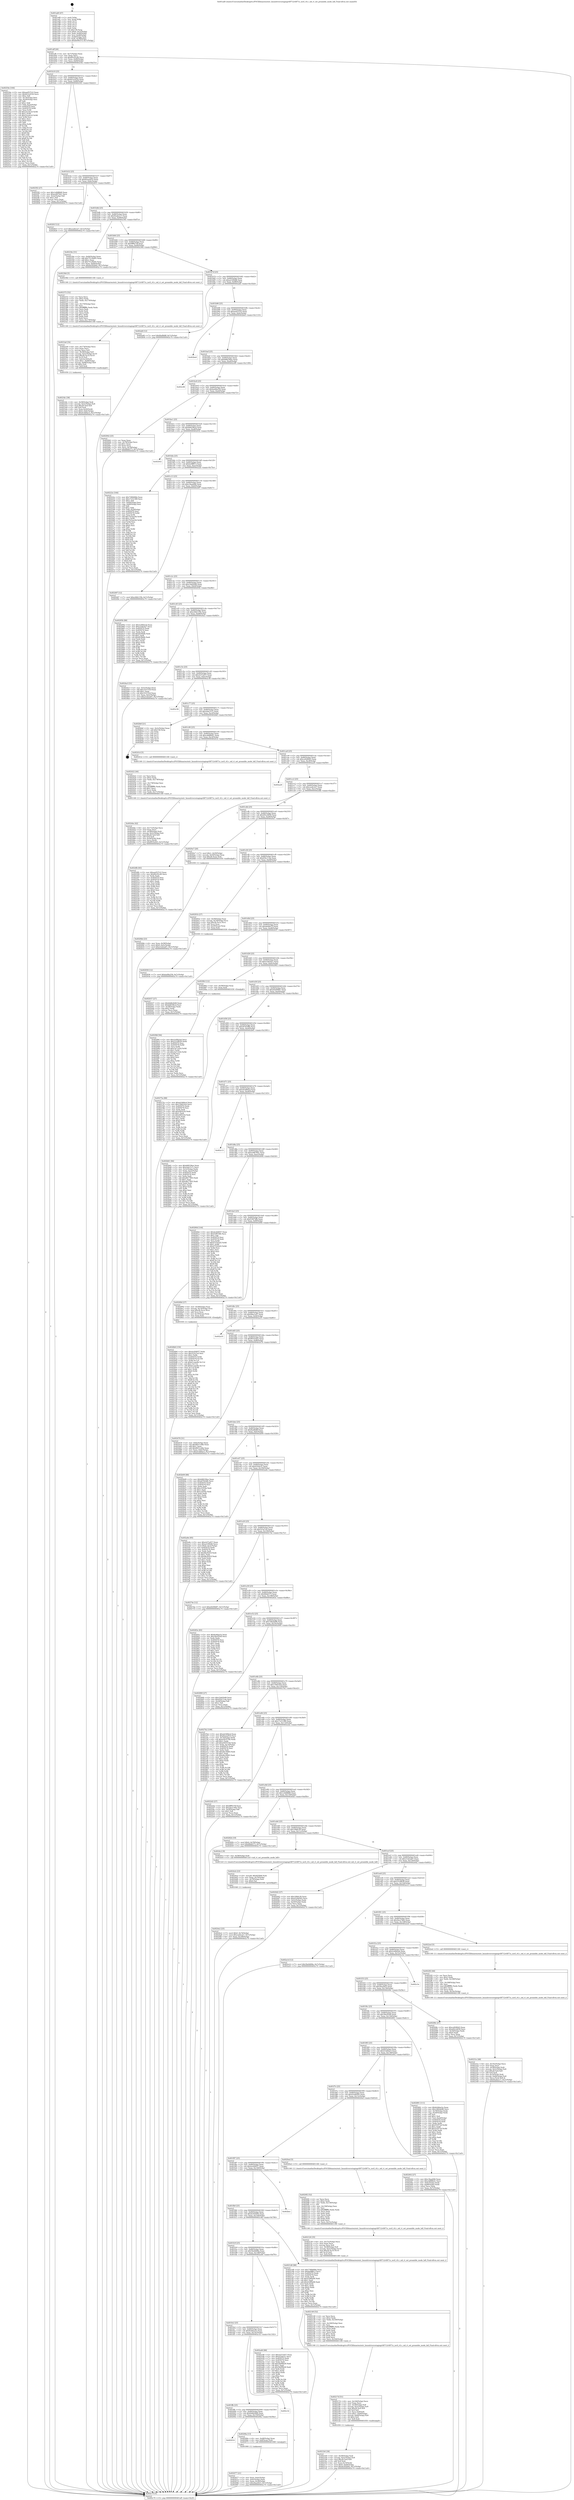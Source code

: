 digraph "0x401ad0" {
  label = "0x401ad0 (/mnt/c/Users/mathe/Desktop/tcc/POCII/binaries/extr_linuxdriversstagingrtl8712rtl871x_ioctl_rtl.c_oid_rt_set_preamble_mode_hdl_Final-ollvm.out::main(0))"
  labelloc = "t"
  node[shape=record]

  Entry [label="",width=0.3,height=0.3,shape=circle,fillcolor=black,style=filled]
  "0x401aff" [label="{
     0x401aff [26]\l
     | [instrs]\l
     &nbsp;&nbsp;0x401aff \<+3\>: mov -0x7c(%rbp),%eax\l
     &nbsp;&nbsp;0x401b02 \<+2\>: mov %eax,%ecx\l
     &nbsp;&nbsp;0x401b04 \<+6\>: sub $0x80c05c49,%ecx\l
     &nbsp;&nbsp;0x401b0a \<+3\>: mov %eax,-0x80(%rbp)\l
     &nbsp;&nbsp;0x401b0d \<+6\>: mov %ecx,-0x84(%rbp)\l
     &nbsp;&nbsp;0x401b13 \<+6\>: je 000000000040254e \<main+0xa7e\>\l
  }"]
  "0x40254e" [label="{
     0x40254e [164]\l
     | [instrs]\l
     &nbsp;&nbsp;0x40254e \<+5\>: mov $0xaed537e5,%eax\l
     &nbsp;&nbsp;0x402553 \<+5\>: mov $0x823c4554,%ecx\l
     &nbsp;&nbsp;0x402558 \<+2\>: mov $0x1,%dl\l
     &nbsp;&nbsp;0x40255a \<+3\>: mov -0x74(%rbp),%esi\l
     &nbsp;&nbsp;0x40255d \<+3\>: cmp -0x50(%rbp),%esi\l
     &nbsp;&nbsp;0x402560 \<+4\>: setl %dil\l
     &nbsp;&nbsp;0x402564 \<+4\>: and $0x1,%dil\l
     &nbsp;&nbsp;0x402568 \<+4\>: mov %dil,-0x2e(%rbp)\l
     &nbsp;&nbsp;0x40256c \<+7\>: mov 0x405070,%esi\l
     &nbsp;&nbsp;0x402573 \<+8\>: mov 0x405078,%r8d\l
     &nbsp;&nbsp;0x40257b \<+3\>: mov %esi,%r9d\l
     &nbsp;&nbsp;0x40257e \<+7\>: add $0x23ce4cc0,%r9d\l
     &nbsp;&nbsp;0x402585 \<+4\>: sub $0x1,%r9d\l
     &nbsp;&nbsp;0x402589 \<+7\>: sub $0x23ce4cc0,%r9d\l
     &nbsp;&nbsp;0x402590 \<+4\>: imul %r9d,%esi\l
     &nbsp;&nbsp;0x402594 \<+3\>: and $0x1,%esi\l
     &nbsp;&nbsp;0x402597 \<+3\>: cmp $0x0,%esi\l
     &nbsp;&nbsp;0x40259a \<+4\>: sete %dil\l
     &nbsp;&nbsp;0x40259e \<+4\>: cmp $0xa,%r8d\l
     &nbsp;&nbsp;0x4025a2 \<+4\>: setl %r10b\l
     &nbsp;&nbsp;0x4025a6 \<+3\>: mov %dil,%r11b\l
     &nbsp;&nbsp;0x4025a9 \<+4\>: xor $0xff,%r11b\l
     &nbsp;&nbsp;0x4025ad \<+3\>: mov %r10b,%bl\l
     &nbsp;&nbsp;0x4025b0 \<+3\>: xor $0xff,%bl\l
     &nbsp;&nbsp;0x4025b3 \<+3\>: xor $0x1,%dl\l
     &nbsp;&nbsp;0x4025b6 \<+3\>: mov %r11b,%r14b\l
     &nbsp;&nbsp;0x4025b9 \<+4\>: and $0xff,%r14b\l
     &nbsp;&nbsp;0x4025bd \<+3\>: and %dl,%dil\l
     &nbsp;&nbsp;0x4025c0 \<+3\>: mov %bl,%r15b\l
     &nbsp;&nbsp;0x4025c3 \<+4\>: and $0xff,%r15b\l
     &nbsp;&nbsp;0x4025c7 \<+3\>: and %dl,%r10b\l
     &nbsp;&nbsp;0x4025ca \<+3\>: or %dil,%r14b\l
     &nbsp;&nbsp;0x4025cd \<+3\>: or %r10b,%r15b\l
     &nbsp;&nbsp;0x4025d0 \<+3\>: xor %r15b,%r14b\l
     &nbsp;&nbsp;0x4025d3 \<+3\>: or %bl,%r11b\l
     &nbsp;&nbsp;0x4025d6 \<+4\>: xor $0xff,%r11b\l
     &nbsp;&nbsp;0x4025da \<+3\>: or $0x1,%dl\l
     &nbsp;&nbsp;0x4025dd \<+3\>: and %dl,%r11b\l
     &nbsp;&nbsp;0x4025e0 \<+3\>: or %r11b,%r14b\l
     &nbsp;&nbsp;0x4025e3 \<+4\>: test $0x1,%r14b\l
     &nbsp;&nbsp;0x4025e7 \<+3\>: cmovne %ecx,%eax\l
     &nbsp;&nbsp;0x4025ea \<+3\>: mov %eax,-0x7c(%rbp)\l
     &nbsp;&nbsp;0x4025ed \<+5\>: jmp 0000000000402c70 \<main+0x11a0\>\l
  }"]
  "0x401b19" [label="{
     0x401b19 [25]\l
     | [instrs]\l
     &nbsp;&nbsp;0x401b19 \<+5\>: jmp 0000000000401b1e \<main+0x4e\>\l
     &nbsp;&nbsp;0x401b1e \<+3\>: mov -0x80(%rbp),%eax\l
     &nbsp;&nbsp;0x401b21 \<+5\>: sub $0x823c4554,%eax\l
     &nbsp;&nbsp;0x401b26 \<+6\>: mov %eax,-0x88(%rbp)\l
     &nbsp;&nbsp;0x401b2c \<+6\>: je 00000000004025f2 \<main+0xb22\>\l
  }"]
  Exit [label="",width=0.3,height=0.3,shape=circle,fillcolor=black,style=filled,peripheries=2]
  "0x4025f2" [label="{
     0x4025f2 [27]\l
     | [instrs]\l
     &nbsp;&nbsp;0x4025f2 \<+5\>: mov $0x1e9d88d0,%eax\l
     &nbsp;&nbsp;0x4025f7 \<+5\>: mov $0xee9676d1,%ecx\l
     &nbsp;&nbsp;0x4025fc \<+3\>: mov -0x2e(%rbp),%dl\l
     &nbsp;&nbsp;0x4025ff \<+3\>: test $0x1,%dl\l
     &nbsp;&nbsp;0x402602 \<+3\>: cmovne %ecx,%eax\l
     &nbsp;&nbsp;0x402605 \<+3\>: mov %eax,-0x7c(%rbp)\l
     &nbsp;&nbsp;0x402608 \<+5\>: jmp 0000000000402c70 \<main+0x11a0\>\l
  }"]
  "0x401b32" [label="{
     0x401b32 [25]\l
     | [instrs]\l
     &nbsp;&nbsp;0x401b32 \<+5\>: jmp 0000000000401b37 \<main+0x67\>\l
     &nbsp;&nbsp;0x401b37 \<+3\>: mov -0x80(%rbp),%eax\l
     &nbsp;&nbsp;0x401b3a \<+5\>: sub $0x82eae910,%eax\l
     &nbsp;&nbsp;0x401b3f \<+6\>: mov %eax,-0x8c(%rbp)\l
     &nbsp;&nbsp;0x401b45 \<+6\>: je 000000000040281f \<main+0xd4f\>\l
  }"]
  "0x4029bf" [label="{
     0x4029bf [94]\l
     | [instrs]\l
     &nbsp;&nbsp;0x4029bf \<+5\>: mov $0x2c00b2a4,%ecx\l
     &nbsp;&nbsp;0x4029c4 \<+5\>: mov $0x2310fb39,%edx\l
     &nbsp;&nbsp;0x4029c9 \<+7\>: mov 0x405070,%esi\l
     &nbsp;&nbsp;0x4029d0 \<+8\>: mov 0x405078,%r8d\l
     &nbsp;&nbsp;0x4029d8 \<+3\>: mov %esi,%r9d\l
     &nbsp;&nbsp;0x4029db \<+7\>: add $0xc2e7c424,%r9d\l
     &nbsp;&nbsp;0x4029e2 \<+4\>: sub $0x1,%r9d\l
     &nbsp;&nbsp;0x4029e6 \<+7\>: sub $0xc2e7c424,%r9d\l
     &nbsp;&nbsp;0x4029ed \<+4\>: imul %r9d,%esi\l
     &nbsp;&nbsp;0x4029f1 \<+3\>: and $0x1,%esi\l
     &nbsp;&nbsp;0x4029f4 \<+3\>: cmp $0x0,%esi\l
     &nbsp;&nbsp;0x4029f7 \<+4\>: sete %r10b\l
     &nbsp;&nbsp;0x4029fb \<+4\>: cmp $0xa,%r8d\l
     &nbsp;&nbsp;0x4029ff \<+4\>: setl %r11b\l
     &nbsp;&nbsp;0x402a03 \<+3\>: mov %r10b,%bl\l
     &nbsp;&nbsp;0x402a06 \<+3\>: and %r11b,%bl\l
     &nbsp;&nbsp;0x402a09 \<+3\>: xor %r11b,%r10b\l
     &nbsp;&nbsp;0x402a0c \<+3\>: or %r10b,%bl\l
     &nbsp;&nbsp;0x402a0f \<+3\>: test $0x1,%bl\l
     &nbsp;&nbsp;0x402a12 \<+3\>: cmovne %edx,%ecx\l
     &nbsp;&nbsp;0x402a15 \<+3\>: mov %ecx,-0x7c(%rbp)\l
     &nbsp;&nbsp;0x402a18 \<+5\>: jmp 0000000000402c70 \<main+0x11a0\>\l
  }"]
  "0x40281f" [label="{
     0x40281f [12]\l
     | [instrs]\l
     &nbsp;&nbsp;0x40281f \<+7\>: movl $0xcee6c2e7,-0x7c(%rbp)\l
     &nbsp;&nbsp;0x402826 \<+5\>: jmp 0000000000402c70 \<main+0x11a0\>\l
  }"]
  "0x401b4b" [label="{
     0x401b4b [25]\l
     | [instrs]\l
     &nbsp;&nbsp;0x401b4b \<+5\>: jmp 0000000000401b50 \<main+0x80\>\l
     &nbsp;&nbsp;0x401b50 \<+3\>: mov -0x80(%rbp),%eax\l
     &nbsp;&nbsp;0x401b53 \<+5\>: sub $0x92a6a1c7,%eax\l
     &nbsp;&nbsp;0x401b58 \<+6\>: mov %eax,-0x90(%rbp)\l
     &nbsp;&nbsp;0x401b5e \<+6\>: je 000000000040234e \<main+0x87e\>\l
  }"]
  "0x402936" [label="{
     0x402936 [12]\l
     | [instrs]\l
     &nbsp;&nbsp;0x402936 \<+7\>: movl $0xba08a256,-0x7c(%rbp)\l
     &nbsp;&nbsp;0x40293d \<+5\>: jmp 0000000000402c70 \<main+0x11a0\>\l
  }"]
  "0x40234e" [label="{
     0x40234e [31]\l
     | [instrs]\l
     &nbsp;&nbsp;0x40234e \<+3\>: mov -0x64(%rbp),%eax\l
     &nbsp;&nbsp;0x402351 \<+5\>: add $0x75129e65,%eax\l
     &nbsp;&nbsp;0x402356 \<+3\>: add $0x1,%eax\l
     &nbsp;&nbsp;0x402359 \<+5\>: sub $0x75129e65,%eax\l
     &nbsp;&nbsp;0x40235e \<+3\>: mov %eax,-0x64(%rbp)\l
     &nbsp;&nbsp;0x402361 \<+7\>: movl $0x4e502b92,-0x7c(%rbp)\l
     &nbsp;&nbsp;0x402368 \<+5\>: jmp 0000000000402c70 \<main+0x11a0\>\l
  }"]
  "0x401b64" [label="{
     0x401b64 [25]\l
     | [instrs]\l
     &nbsp;&nbsp;0x401b64 \<+5\>: jmp 0000000000401b69 \<main+0x99\>\l
     &nbsp;&nbsp;0x401b69 \<+3\>: mov -0x80(%rbp),%eax\l
     &nbsp;&nbsp;0x401b6c \<+5\>: sub $0x9ff9274f,%eax\l
     &nbsp;&nbsp;0x401b71 \<+6\>: mov %eax,-0x94(%rbp)\l
     &nbsp;&nbsp;0x401b77 \<+6\>: je 000000000040236d \<main+0x89d\>\l
  }"]
  "0x4026b8" [label="{
     0x4026b8 [150]\l
     | [instrs]\l
     &nbsp;&nbsp;0x4026b8 \<+5\>: mov $0x4cd26057,%edx\l
     &nbsp;&nbsp;0x4026bd \<+5\>: mov $0x523a7e4,%esi\l
     &nbsp;&nbsp;0x4026c2 \<+3\>: mov $0x1,%r8b\l
     &nbsp;&nbsp;0x4026c5 \<+8\>: mov 0x405070,%r9d\l
     &nbsp;&nbsp;0x4026cd \<+8\>: mov 0x405078,%r10d\l
     &nbsp;&nbsp;0x4026d5 \<+3\>: mov %r9d,%r11d\l
     &nbsp;&nbsp;0x4026d8 \<+7\>: sub $0xb1ceae9e,%r11d\l
     &nbsp;&nbsp;0x4026df \<+4\>: sub $0x1,%r11d\l
     &nbsp;&nbsp;0x4026e3 \<+7\>: add $0xb1ceae9e,%r11d\l
     &nbsp;&nbsp;0x4026ea \<+4\>: imul %r11d,%r9d\l
     &nbsp;&nbsp;0x4026ee \<+4\>: and $0x1,%r9d\l
     &nbsp;&nbsp;0x4026f2 \<+4\>: cmp $0x0,%r9d\l
     &nbsp;&nbsp;0x4026f6 \<+3\>: sete %bl\l
     &nbsp;&nbsp;0x4026f9 \<+4\>: cmp $0xa,%r10d\l
     &nbsp;&nbsp;0x4026fd \<+4\>: setl %r14b\l
     &nbsp;&nbsp;0x402701 \<+3\>: mov %bl,%r15b\l
     &nbsp;&nbsp;0x402704 \<+4\>: xor $0xff,%r15b\l
     &nbsp;&nbsp;0x402708 \<+3\>: mov %r14b,%r12b\l
     &nbsp;&nbsp;0x40270b \<+4\>: xor $0xff,%r12b\l
     &nbsp;&nbsp;0x40270f \<+4\>: xor $0x1,%r8b\l
     &nbsp;&nbsp;0x402713 \<+3\>: mov %r15b,%r13b\l
     &nbsp;&nbsp;0x402716 \<+4\>: and $0xff,%r13b\l
     &nbsp;&nbsp;0x40271a \<+3\>: and %r8b,%bl\l
     &nbsp;&nbsp;0x40271d \<+3\>: mov %r12b,%al\l
     &nbsp;&nbsp;0x402720 \<+2\>: and $0xff,%al\l
     &nbsp;&nbsp;0x402722 \<+3\>: and %r8b,%r14b\l
     &nbsp;&nbsp;0x402725 \<+3\>: or %bl,%r13b\l
     &nbsp;&nbsp;0x402728 \<+3\>: or %r14b,%al\l
     &nbsp;&nbsp;0x40272b \<+3\>: xor %al,%r13b\l
     &nbsp;&nbsp;0x40272e \<+3\>: or %r12b,%r15b\l
     &nbsp;&nbsp;0x402731 \<+4\>: xor $0xff,%r15b\l
     &nbsp;&nbsp;0x402735 \<+4\>: or $0x1,%r8b\l
     &nbsp;&nbsp;0x402739 \<+3\>: and %r8b,%r15b\l
     &nbsp;&nbsp;0x40273c \<+3\>: or %r15b,%r13b\l
     &nbsp;&nbsp;0x40273f \<+4\>: test $0x1,%r13b\l
     &nbsp;&nbsp;0x402743 \<+3\>: cmovne %esi,%edx\l
     &nbsp;&nbsp;0x402746 \<+3\>: mov %edx,-0x7c(%rbp)\l
     &nbsp;&nbsp;0x402749 \<+5\>: jmp 0000000000402c70 \<main+0x11a0\>\l
  }"]
  "0x40236d" [label="{
     0x40236d [5]\l
     | [instrs]\l
     &nbsp;&nbsp;0x40236d \<+5\>: call 0000000000401160 \<next_i\>\l
     | [calls]\l
     &nbsp;&nbsp;0x401160 \{1\} (/mnt/c/Users/mathe/Desktop/tcc/POCII/binaries/extr_linuxdriversstagingrtl8712rtl871x_ioctl_rtl.c_oid_rt_set_preamble_mode_hdl_Final-ollvm.out::next_i)\l
  }"]
  "0x401b7d" [label="{
     0x401b7d [25]\l
     | [instrs]\l
     &nbsp;&nbsp;0x401b7d \<+5\>: jmp 0000000000401b82 \<main+0xb2\>\l
     &nbsp;&nbsp;0x401b82 \<+3\>: mov -0x80(%rbp),%eax\l
     &nbsp;&nbsp;0x401b85 \<+5\>: sub $0xa21f00d6,%eax\l
     &nbsp;&nbsp;0x401b8a \<+6\>: mov %eax,-0x98(%rbp)\l
     &nbsp;&nbsp;0x401b90 \<+6\>: je 0000000000402afd \<main+0x102d\>\l
  }"]
  "0x4024e2" [label="{
     0x4024e2 [25]\l
     | [instrs]\l
     &nbsp;&nbsp;0x4024e2 \<+7\>: movl $0x0,-0x74(%rbp)\l
     &nbsp;&nbsp;0x4024e9 \<+7\>: movl $0xcee6c2e7,-0x7c(%rbp)\l
     &nbsp;&nbsp;0x4024f0 \<+6\>: mov %eax,-0x180(%rbp)\l
     &nbsp;&nbsp;0x4024f6 \<+5\>: jmp 0000000000402c70 \<main+0x11a0\>\l
  }"]
  "0x402afd" [label="{
     0x402afd [12]\l
     | [instrs]\l
     &nbsp;&nbsp;0x402afd \<+7\>: movl $0xfbaf8d8f,-0x7c(%rbp)\l
     &nbsp;&nbsp;0x402b04 \<+5\>: jmp 0000000000402c70 \<main+0x11a0\>\l
  }"]
  "0x401b96" [label="{
     0x401b96 [25]\l
     | [instrs]\l
     &nbsp;&nbsp;0x401b96 \<+5\>: jmp 0000000000401b9b \<main+0xcb\>\l
     &nbsp;&nbsp;0x401b9b \<+3\>: mov -0x80(%rbp),%eax\l
     &nbsp;&nbsp;0x401b9e \<+5\>: sub $0xaed537e5,%eax\l
     &nbsp;&nbsp;0x401ba3 \<+6\>: mov %eax,-0x9c(%rbp)\l
     &nbsp;&nbsp;0x401ba9 \<+6\>: je 0000000000402be0 \<main+0x1110\>\l
  }"]
  "0x4024cb" [label="{
     0x4024cb [23]\l
     | [instrs]\l
     &nbsp;&nbsp;0x4024cb \<+10\>: movabs $0x4030b6,%rdi\l
     &nbsp;&nbsp;0x4024d5 \<+3\>: mov %eax,-0x70(%rbp)\l
     &nbsp;&nbsp;0x4024d8 \<+3\>: mov -0x70(%rbp),%esi\l
     &nbsp;&nbsp;0x4024db \<+2\>: mov $0x0,%al\l
     &nbsp;&nbsp;0x4024dd \<+5\>: call 0000000000401040 \<printf@plt\>\l
     | [calls]\l
     &nbsp;&nbsp;0x401040 \{1\} (unknown)\l
  }"]
  "0x402be0" [label="{
     0x402be0\l
  }", style=dashed]
  "0x401baf" [label="{
     0x401baf [25]\l
     | [instrs]\l
     &nbsp;&nbsp;0x401baf \<+5\>: jmp 0000000000401bb4 \<main+0xe4\>\l
     &nbsp;&nbsp;0x401bb4 \<+3\>: mov -0x80(%rbp),%eax\l
     &nbsp;&nbsp;0x401bb7 \<+5\>: sub $0xb68236ee,%eax\l
     &nbsp;&nbsp;0x401bbc \<+6\>: mov %eax,-0xa0(%rbp)\l
     &nbsp;&nbsp;0x401bc2 \<+6\>: je 0000000000402c69 \<main+0x1199\>\l
  }"]
  "0x40244e" [label="{
     0x40244e [42]\l
     | [instrs]\l
     &nbsp;&nbsp;0x40244e \<+6\>: mov -0x17c(%rbp),%ecx\l
     &nbsp;&nbsp;0x402454 \<+3\>: imul %eax,%ecx\l
     &nbsp;&nbsp;0x402457 \<+4\>: mov -0x58(%rbp),%rdi\l
     &nbsp;&nbsp;0x40245b \<+4\>: movslq -0x5c(%rbp),%r8\l
     &nbsp;&nbsp;0x40245f \<+4\>: imul $0x28,%r8,%r8\l
     &nbsp;&nbsp;0x402463 \<+3\>: add %r8,%rdi\l
     &nbsp;&nbsp;0x402466 \<+4\>: mov 0x20(%rdi),%rdi\l
     &nbsp;&nbsp;0x40246a \<+2\>: mov %ecx,(%rdi)\l
     &nbsp;&nbsp;0x40246c \<+7\>: movl $0xf655e443,-0x7c(%rbp)\l
     &nbsp;&nbsp;0x402473 \<+5\>: jmp 0000000000402c70 \<main+0x11a0\>\l
  }"]
  "0x402c69" [label="{
     0x402c69\l
  }", style=dashed]
  "0x401bc8" [label="{
     0x401bc8 [25]\l
     | [instrs]\l
     &nbsp;&nbsp;0x401bc8 \<+5\>: jmp 0000000000401bcd \<main+0xfd\>\l
     &nbsp;&nbsp;0x401bcd \<+3\>: mov -0x80(%rbp),%eax\l
     &nbsp;&nbsp;0x401bd0 \<+5\>: sub $0xba08a256,%eax\l
     &nbsp;&nbsp;0x401bd5 \<+6\>: mov %eax,-0xa4(%rbp)\l
     &nbsp;&nbsp;0x401bdb \<+6\>: je 0000000000402942 \<main+0xe72\>\l
  }"]
  "0x402422" [label="{
     0x402422 [44]\l
     | [instrs]\l
     &nbsp;&nbsp;0x402422 \<+2\>: xor %ecx,%ecx\l
     &nbsp;&nbsp;0x402424 \<+5\>: mov $0x2,%edx\l
     &nbsp;&nbsp;0x402429 \<+6\>: mov %edx,-0x178(%rbp)\l
     &nbsp;&nbsp;0x40242f \<+1\>: cltd\l
     &nbsp;&nbsp;0x402430 \<+6\>: mov -0x178(%rbp),%esi\l
     &nbsp;&nbsp;0x402436 \<+2\>: idiv %esi\l
     &nbsp;&nbsp;0x402438 \<+6\>: imul $0xfffffffe,%edx,%edx\l
     &nbsp;&nbsp;0x40243e \<+3\>: sub $0x1,%ecx\l
     &nbsp;&nbsp;0x402441 \<+2\>: sub %ecx,%edx\l
     &nbsp;&nbsp;0x402443 \<+6\>: mov %edx,-0x17c(%rbp)\l
     &nbsp;&nbsp;0x402449 \<+5\>: call 0000000000401160 \<next_i\>\l
     | [calls]\l
     &nbsp;&nbsp;0x401160 \{1\} (/mnt/c/Users/mathe/Desktop/tcc/POCII/binaries/extr_linuxdriversstagingrtl8712rtl871x_ioctl_rtl.c_oid_rt_set_preamble_mode_hdl_Final-ollvm.out::next_i)\l
  }"]
  "0x402942" [label="{
     0x402942 [25]\l
     | [instrs]\l
     &nbsp;&nbsp;0x402942 \<+2\>: xor %eax,%eax\l
     &nbsp;&nbsp;0x402944 \<+3\>: mov -0x78(%rbp),%ecx\l
     &nbsp;&nbsp;0x402947 \<+3\>: sub $0x1,%eax\l
     &nbsp;&nbsp;0x40294a \<+2\>: sub %eax,%ecx\l
     &nbsp;&nbsp;0x40294c \<+3\>: mov %ecx,-0x78(%rbp)\l
     &nbsp;&nbsp;0x40294f \<+7\>: movl $0x8bbb573,-0x7c(%rbp)\l
     &nbsp;&nbsp;0x402956 \<+5\>: jmp 0000000000402c70 \<main+0x11a0\>\l
  }"]
  "0x401be1" [label="{
     0x401be1 [25]\l
     | [instrs]\l
     &nbsp;&nbsp;0x401be1 \<+5\>: jmp 0000000000401be6 \<main+0x116\>\l
     &nbsp;&nbsp;0x401be6 \<+3\>: mov -0x80(%rbp),%eax\l
     &nbsp;&nbsp;0x401be9 \<+5\>: sub $0xbb818bcd,%eax\l
     &nbsp;&nbsp;0x401bee \<+6\>: mov %eax,-0xa8(%rbp)\l
     &nbsp;&nbsp;0x401bf4 \<+6\>: je 0000000000402052 \<main+0x582\>\l
  }"]
  "0x4023dc" [label="{
     0x4023dc [38]\l
     | [instrs]\l
     &nbsp;&nbsp;0x4023dc \<+4\>: mov -0x58(%rbp),%rdi\l
     &nbsp;&nbsp;0x4023e0 \<+4\>: movslq -0x5c(%rbp),%r8\l
     &nbsp;&nbsp;0x4023e4 \<+4\>: imul $0x28,%r8,%r8\l
     &nbsp;&nbsp;0x4023e8 \<+3\>: add %r8,%rdi\l
     &nbsp;&nbsp;0x4023eb \<+4\>: mov %rax,0x20(%rdi)\l
     &nbsp;&nbsp;0x4023ef \<+7\>: movl $0x0,-0x6c(%rbp)\l
     &nbsp;&nbsp;0x4023f6 \<+7\>: movl $0x414d0ac5,-0x7c(%rbp)\l
     &nbsp;&nbsp;0x4023fd \<+5\>: jmp 0000000000402c70 \<main+0x11a0\>\l
  }"]
  "0x402052" [label="{
     0x402052\l
  }", style=dashed]
  "0x401bfa" [label="{
     0x401bfa [25]\l
     | [instrs]\l
     &nbsp;&nbsp;0x401bfa \<+5\>: jmp 0000000000401bff \<main+0x12f\>\l
     &nbsp;&nbsp;0x401bff \<+3\>: mov -0x80(%rbp),%eax\l
     &nbsp;&nbsp;0x401c02 \<+5\>: sub $0xbe9ff813,%eax\l
     &nbsp;&nbsp;0x401c07 \<+6\>: mov %eax,-0xac(%rbp)\l
     &nbsp;&nbsp;0x401c0d \<+6\>: je 000000000040222e \<main+0x75e\>\l
  }"]
  "0x4023a6" [label="{
     0x4023a6 [54]\l
     | [instrs]\l
     &nbsp;&nbsp;0x4023a6 \<+6\>: mov -0x174(%rbp),%ecx\l
     &nbsp;&nbsp;0x4023ac \<+3\>: imul %eax,%ecx\l
     &nbsp;&nbsp;0x4023af \<+3\>: movslq %ecx,%r8\l
     &nbsp;&nbsp;0x4023b2 \<+4\>: mov -0x58(%rbp),%r9\l
     &nbsp;&nbsp;0x4023b6 \<+4\>: movslq -0x5c(%rbp),%r10\l
     &nbsp;&nbsp;0x4023ba \<+4\>: imul $0x28,%r10,%r10\l
     &nbsp;&nbsp;0x4023be \<+3\>: add %r10,%r9\l
     &nbsp;&nbsp;0x4023c1 \<+4\>: mov %r8,0x18(%r9)\l
     &nbsp;&nbsp;0x4023c5 \<+7\>: movl $0x1,-0x68(%rbp)\l
     &nbsp;&nbsp;0x4023cc \<+4\>: movslq -0x68(%rbp),%r8\l
     &nbsp;&nbsp;0x4023d0 \<+4\>: shl $0x2,%r8\l
     &nbsp;&nbsp;0x4023d4 \<+3\>: mov %r8,%rdi\l
     &nbsp;&nbsp;0x4023d7 \<+5\>: call 0000000000401050 \<malloc@plt\>\l
     | [calls]\l
     &nbsp;&nbsp;0x401050 \{1\} (unknown)\l
  }"]
  "0x40222e" [label="{
     0x40222e [164]\l
     | [instrs]\l
     &nbsp;&nbsp;0x40222e \<+5\>: mov $0x738949bb,%eax\l
     &nbsp;&nbsp;0x402233 \<+5\>: mov $0x17e51399,%ecx\l
     &nbsp;&nbsp;0x402238 \<+2\>: mov $0x1,%dl\l
     &nbsp;&nbsp;0x40223a \<+3\>: mov -0x64(%rbp),%esi\l
     &nbsp;&nbsp;0x40223d \<+3\>: cmp -0x60(%rbp),%esi\l
     &nbsp;&nbsp;0x402240 \<+4\>: setl %dil\l
     &nbsp;&nbsp;0x402244 \<+4\>: and $0x1,%dil\l
     &nbsp;&nbsp;0x402248 \<+4\>: mov %dil,-0x2f(%rbp)\l
     &nbsp;&nbsp;0x40224c \<+7\>: mov 0x405070,%esi\l
     &nbsp;&nbsp;0x402253 \<+8\>: mov 0x405078,%r8d\l
     &nbsp;&nbsp;0x40225b \<+3\>: mov %esi,%r9d\l
     &nbsp;&nbsp;0x40225e \<+7\>: add $0x741bac04,%r9d\l
     &nbsp;&nbsp;0x402265 \<+4\>: sub $0x1,%r9d\l
     &nbsp;&nbsp;0x402269 \<+7\>: sub $0x741bac04,%r9d\l
     &nbsp;&nbsp;0x402270 \<+4\>: imul %r9d,%esi\l
     &nbsp;&nbsp;0x402274 \<+3\>: and $0x1,%esi\l
     &nbsp;&nbsp;0x402277 \<+3\>: cmp $0x0,%esi\l
     &nbsp;&nbsp;0x40227a \<+4\>: sete %dil\l
     &nbsp;&nbsp;0x40227e \<+4\>: cmp $0xa,%r8d\l
     &nbsp;&nbsp;0x402282 \<+4\>: setl %r10b\l
     &nbsp;&nbsp;0x402286 \<+3\>: mov %dil,%r11b\l
     &nbsp;&nbsp;0x402289 \<+4\>: xor $0xff,%r11b\l
     &nbsp;&nbsp;0x40228d \<+3\>: mov %r10b,%bl\l
     &nbsp;&nbsp;0x402290 \<+3\>: xor $0xff,%bl\l
     &nbsp;&nbsp;0x402293 \<+3\>: xor $0x0,%dl\l
     &nbsp;&nbsp;0x402296 \<+3\>: mov %r11b,%r14b\l
     &nbsp;&nbsp;0x402299 \<+4\>: and $0x0,%r14b\l
     &nbsp;&nbsp;0x40229d \<+3\>: and %dl,%dil\l
     &nbsp;&nbsp;0x4022a0 \<+3\>: mov %bl,%r15b\l
     &nbsp;&nbsp;0x4022a3 \<+4\>: and $0x0,%r15b\l
     &nbsp;&nbsp;0x4022a7 \<+3\>: and %dl,%r10b\l
     &nbsp;&nbsp;0x4022aa \<+3\>: or %dil,%r14b\l
     &nbsp;&nbsp;0x4022ad \<+3\>: or %r10b,%r15b\l
     &nbsp;&nbsp;0x4022b0 \<+3\>: xor %r15b,%r14b\l
     &nbsp;&nbsp;0x4022b3 \<+3\>: or %bl,%r11b\l
     &nbsp;&nbsp;0x4022b6 \<+4\>: xor $0xff,%r11b\l
     &nbsp;&nbsp;0x4022ba \<+3\>: or $0x0,%dl\l
     &nbsp;&nbsp;0x4022bd \<+3\>: and %dl,%r11b\l
     &nbsp;&nbsp;0x4022c0 \<+3\>: or %r11b,%r14b\l
     &nbsp;&nbsp;0x4022c3 \<+4\>: test $0x1,%r14b\l
     &nbsp;&nbsp;0x4022c7 \<+3\>: cmovne %ecx,%eax\l
     &nbsp;&nbsp;0x4022ca \<+3\>: mov %eax,-0x7c(%rbp)\l
     &nbsp;&nbsp;0x4022cd \<+5\>: jmp 0000000000402c70 \<main+0x11a0\>\l
  }"]
  "0x401c13" [label="{
     0x401c13 [25]\l
     | [instrs]\l
     &nbsp;&nbsp;0x401c13 \<+5\>: jmp 0000000000401c18 \<main+0x148\>\l
     &nbsp;&nbsp;0x401c18 \<+3\>: mov -0x80(%rbp),%eax\l
     &nbsp;&nbsp;0x401c1b \<+5\>: sub $0xc3baa946,%eax\l
     &nbsp;&nbsp;0x401c20 \<+6\>: mov %eax,-0xb0(%rbp)\l
     &nbsp;&nbsp;0x401c26 \<+6\>: je 0000000000402497 \<main+0x9c7\>\l
  }"]
  "0x402372" [label="{
     0x402372 [52]\l
     | [instrs]\l
     &nbsp;&nbsp;0x402372 \<+2\>: xor %ecx,%ecx\l
     &nbsp;&nbsp;0x402374 \<+5\>: mov $0x2,%edx\l
     &nbsp;&nbsp;0x402379 \<+6\>: mov %edx,-0x170(%rbp)\l
     &nbsp;&nbsp;0x40237f \<+1\>: cltd\l
     &nbsp;&nbsp;0x402380 \<+6\>: mov -0x170(%rbp),%esi\l
     &nbsp;&nbsp;0x402386 \<+2\>: idiv %esi\l
     &nbsp;&nbsp;0x402388 \<+6\>: imul $0xfffffffe,%edx,%edx\l
     &nbsp;&nbsp;0x40238e \<+2\>: mov %ecx,%edi\l
     &nbsp;&nbsp;0x402390 \<+2\>: sub %edx,%edi\l
     &nbsp;&nbsp;0x402392 \<+2\>: mov %ecx,%edx\l
     &nbsp;&nbsp;0x402394 \<+3\>: sub $0x1,%edx\l
     &nbsp;&nbsp;0x402397 \<+2\>: add %edx,%edi\l
     &nbsp;&nbsp;0x402399 \<+2\>: sub %edi,%ecx\l
     &nbsp;&nbsp;0x40239b \<+6\>: mov %ecx,-0x174(%rbp)\l
     &nbsp;&nbsp;0x4023a1 \<+5\>: call 0000000000401160 \<next_i\>\l
     | [calls]\l
     &nbsp;&nbsp;0x401160 \{1\} (/mnt/c/Users/mathe/Desktop/tcc/POCII/binaries/extr_linuxdriversstagingrtl8712rtl871x_ioctl_rtl.c_oid_rt_set_preamble_mode_hdl_Final-ollvm.out::next_i)\l
  }"]
  "0x402497" [label="{
     0x402497 [12]\l
     | [instrs]\l
     &nbsp;&nbsp;0x402497 \<+7\>: movl $0xc64b135b,-0x7c(%rbp)\l
     &nbsp;&nbsp;0x40249e \<+5\>: jmp 0000000000402c70 \<main+0x11a0\>\l
  }"]
  "0x401c2c" [label="{
     0x401c2c [25]\l
     | [instrs]\l
     &nbsp;&nbsp;0x401c2c \<+5\>: jmp 0000000000401c31 \<main+0x161\>\l
     &nbsp;&nbsp;0x401c31 \<+3\>: mov -0x80(%rbp),%eax\l
     &nbsp;&nbsp;0x401c34 \<+5\>: sub $0xc5dd20d9,%eax\l
     &nbsp;&nbsp;0x401c39 \<+6\>: mov %eax,-0xb4(%rbp)\l
     &nbsp;&nbsp;0x401c3f \<+6\>: je 000000000040295b \<main+0xe8b\>\l
  }"]
  "0x40231e" [label="{
     0x40231e [48]\l
     | [instrs]\l
     &nbsp;&nbsp;0x40231e \<+6\>: mov -0x16c(%rbp),%ecx\l
     &nbsp;&nbsp;0x402324 \<+3\>: imul %eax,%ecx\l
     &nbsp;&nbsp;0x402327 \<+4\>: mov -0x58(%rbp),%rdi\l
     &nbsp;&nbsp;0x40232b \<+4\>: movslq -0x5c(%rbp),%r8\l
     &nbsp;&nbsp;0x40232f \<+4\>: imul $0x28,%r8,%r8\l
     &nbsp;&nbsp;0x402333 \<+3\>: add %r8,%rdi\l
     &nbsp;&nbsp;0x402336 \<+4\>: mov 0x10(%rdi),%rdi\l
     &nbsp;&nbsp;0x40233a \<+4\>: movslq -0x64(%rbp),%r8\l
     &nbsp;&nbsp;0x40233e \<+4\>: mov %ecx,(%rdi,%r8,4)\l
     &nbsp;&nbsp;0x402342 \<+7\>: movl $0x92a6a1c7,-0x7c(%rbp)\l
     &nbsp;&nbsp;0x402349 \<+5\>: jmp 0000000000402c70 \<main+0x11a0\>\l
  }"]
  "0x40295b" [label="{
     0x40295b [88]\l
     | [instrs]\l
     &nbsp;&nbsp;0x40295b \<+5\>: mov $0x2c00b2a4,%eax\l
     &nbsp;&nbsp;0x402960 \<+5\>: mov $0xe326cba7,%ecx\l
     &nbsp;&nbsp;0x402965 \<+7\>: mov 0x405070,%edx\l
     &nbsp;&nbsp;0x40296c \<+7\>: mov 0x405078,%esi\l
     &nbsp;&nbsp;0x402973 \<+2\>: mov %edx,%edi\l
     &nbsp;&nbsp;0x402975 \<+6\>: add $0xbf1ffa6b,%edi\l
     &nbsp;&nbsp;0x40297b \<+3\>: sub $0x1,%edi\l
     &nbsp;&nbsp;0x40297e \<+6\>: sub $0xbf1ffa6b,%edi\l
     &nbsp;&nbsp;0x402984 \<+3\>: imul %edi,%edx\l
     &nbsp;&nbsp;0x402987 \<+3\>: and $0x1,%edx\l
     &nbsp;&nbsp;0x40298a \<+3\>: cmp $0x0,%edx\l
     &nbsp;&nbsp;0x40298d \<+4\>: sete %r8b\l
     &nbsp;&nbsp;0x402991 \<+3\>: cmp $0xa,%esi\l
     &nbsp;&nbsp;0x402994 \<+4\>: setl %r9b\l
     &nbsp;&nbsp;0x402998 \<+3\>: mov %r8b,%r10b\l
     &nbsp;&nbsp;0x40299b \<+3\>: and %r9b,%r10b\l
     &nbsp;&nbsp;0x40299e \<+3\>: xor %r9b,%r8b\l
     &nbsp;&nbsp;0x4029a1 \<+3\>: or %r8b,%r10b\l
     &nbsp;&nbsp;0x4029a4 \<+4\>: test $0x1,%r10b\l
     &nbsp;&nbsp;0x4029a8 \<+3\>: cmovne %ecx,%eax\l
     &nbsp;&nbsp;0x4029ab \<+3\>: mov %eax,-0x7c(%rbp)\l
     &nbsp;&nbsp;0x4029ae \<+5\>: jmp 0000000000402c70 \<main+0x11a0\>\l
  }"]
  "0x401c45" [label="{
     0x401c45 [25]\l
     | [instrs]\l
     &nbsp;&nbsp;0x401c45 \<+5\>: jmp 0000000000401c4a \<main+0x17a\>\l
     &nbsp;&nbsp;0x401c4a \<+3\>: mov -0x80(%rbp),%eax\l
     &nbsp;&nbsp;0x401c4d \<+5\>: sub $0xc64b135b,%eax\l
     &nbsp;&nbsp;0x401c52 \<+6\>: mov %eax,-0xb8(%rbp)\l
     &nbsp;&nbsp;0x401c58 \<+6\>: je 00000000004024a3 \<main+0x9d3\>\l
  }"]
  "0x4022f2" [label="{
     0x4022f2 [44]\l
     | [instrs]\l
     &nbsp;&nbsp;0x4022f2 \<+2\>: xor %ecx,%ecx\l
     &nbsp;&nbsp;0x4022f4 \<+5\>: mov $0x2,%edx\l
     &nbsp;&nbsp;0x4022f9 \<+6\>: mov %edx,-0x168(%rbp)\l
     &nbsp;&nbsp;0x4022ff \<+1\>: cltd\l
     &nbsp;&nbsp;0x402300 \<+6\>: mov -0x168(%rbp),%esi\l
     &nbsp;&nbsp;0x402306 \<+2\>: idiv %esi\l
     &nbsp;&nbsp;0x402308 \<+6\>: imul $0xfffffffe,%edx,%edx\l
     &nbsp;&nbsp;0x40230e \<+3\>: sub $0x1,%ecx\l
     &nbsp;&nbsp;0x402311 \<+2\>: sub %ecx,%edx\l
     &nbsp;&nbsp;0x402313 \<+6\>: mov %edx,-0x16c(%rbp)\l
     &nbsp;&nbsp;0x402319 \<+5\>: call 0000000000401160 \<next_i\>\l
     | [calls]\l
     &nbsp;&nbsp;0x401160 \{1\} (/mnt/c/Users/mathe/Desktop/tcc/POCII/binaries/extr_linuxdriversstagingrtl8712rtl871x_ioctl_rtl.c_oid_rt_set_preamble_mode_hdl_Final-ollvm.out::next_i)\l
  }"]
  "0x4024a3" [label="{
     0x4024a3 [31]\l
     | [instrs]\l
     &nbsp;&nbsp;0x4024a3 \<+3\>: mov -0x5c(%rbp),%eax\l
     &nbsp;&nbsp;0x4024a6 \<+5\>: add $0x103153cf,%eax\l
     &nbsp;&nbsp;0x4024ab \<+3\>: add $0x1,%eax\l
     &nbsp;&nbsp;0x4024ae \<+5\>: sub $0x103153cf,%eax\l
     &nbsp;&nbsp;0x4024b3 \<+3\>: mov %eax,-0x5c(%rbp)\l
     &nbsp;&nbsp;0x4024b6 \<+7\>: movl $0x21d22a67,-0x7c(%rbp)\l
     &nbsp;&nbsp;0x4024bd \<+5\>: jmp 0000000000402c70 \<main+0x11a0\>\l
  }"]
  "0x401c5e" [label="{
     0x401c5e [25]\l
     | [instrs]\l
     &nbsp;&nbsp;0x401c5e \<+5\>: jmp 0000000000401c63 \<main+0x193\>\l
     &nbsp;&nbsp;0x401c63 \<+3\>: mov -0x80(%rbp),%eax\l
     &nbsp;&nbsp;0x401c66 \<+5\>: sub $0xcb37a457,%eax\l
     &nbsp;&nbsp;0x401c6b \<+6\>: mov %eax,-0xbc(%rbp)\l
     &nbsp;&nbsp;0x401c71 \<+6\>: je 0000000000402c56 \<main+0x1186\>\l
  }"]
  "0x4021b0" [label="{
     0x4021b0 [38]\l
     | [instrs]\l
     &nbsp;&nbsp;0x4021b0 \<+4\>: mov -0x58(%rbp),%rdi\l
     &nbsp;&nbsp;0x4021b4 \<+4\>: movslq -0x5c(%rbp),%r8\l
     &nbsp;&nbsp;0x4021b8 \<+4\>: imul $0x28,%r8,%r8\l
     &nbsp;&nbsp;0x4021bc \<+3\>: add %r8,%rdi\l
     &nbsp;&nbsp;0x4021bf \<+4\>: mov %rax,0x10(%rdi)\l
     &nbsp;&nbsp;0x4021c3 \<+7\>: movl $0x0,-0x64(%rbp)\l
     &nbsp;&nbsp;0x4021ca \<+7\>: movl $0x4e502b92,-0x7c(%rbp)\l
     &nbsp;&nbsp;0x4021d1 \<+5\>: jmp 0000000000402c70 \<main+0x11a0\>\l
  }"]
  "0x402c56" [label="{
     0x402c56\l
  }", style=dashed]
  "0x401c77" [label="{
     0x401c77 [25]\l
     | [instrs]\l
     &nbsp;&nbsp;0x401c77 \<+5\>: jmp 0000000000401c7c \<main+0x1ac\>\l
     &nbsp;&nbsp;0x401c7c \<+3\>: mov -0x80(%rbp),%eax\l
     &nbsp;&nbsp;0x401c7f \<+5\>: sub $0xcb4a7e7c,%eax\l
     &nbsp;&nbsp;0x401c84 \<+6\>: mov %eax,-0xc0(%rbp)\l
     &nbsp;&nbsp;0x401c8a \<+6\>: je 0000000000402bbf \<main+0x10ef\>\l
  }"]
  "0x40217d" [label="{
     0x40217d [51]\l
     | [instrs]\l
     &nbsp;&nbsp;0x40217d \<+6\>: mov -0x164(%rbp),%ecx\l
     &nbsp;&nbsp;0x402183 \<+3\>: imul %eax,%ecx\l
     &nbsp;&nbsp;0x402186 \<+4\>: mov -0x58(%rbp),%r8\l
     &nbsp;&nbsp;0x40218a \<+4\>: movslq -0x5c(%rbp),%r9\l
     &nbsp;&nbsp;0x40218e \<+4\>: imul $0x28,%r9,%r9\l
     &nbsp;&nbsp;0x402192 \<+3\>: add %r9,%r8\l
     &nbsp;&nbsp;0x402195 \<+4\>: mov %ecx,0x8(%r8)\l
     &nbsp;&nbsp;0x402199 \<+7\>: movl $0x1,-0x60(%rbp)\l
     &nbsp;&nbsp;0x4021a0 \<+4\>: movslq -0x60(%rbp),%r8\l
     &nbsp;&nbsp;0x4021a4 \<+4\>: shl $0x2,%r8\l
     &nbsp;&nbsp;0x4021a8 \<+3\>: mov %r8,%rdi\l
     &nbsp;&nbsp;0x4021ab \<+5\>: call 0000000000401050 \<malloc@plt\>\l
     | [calls]\l
     &nbsp;&nbsp;0x401050 \{1\} (unknown)\l
  }"]
  "0x402bbf" [label="{
     0x402bbf [21]\l
     | [instrs]\l
     &nbsp;&nbsp;0x402bbf \<+3\>: mov -0x2c(%rbp),%eax\l
     &nbsp;&nbsp;0x402bc2 \<+7\>: add $0x158,%rsp\l
     &nbsp;&nbsp;0x402bc9 \<+1\>: pop %rbx\l
     &nbsp;&nbsp;0x402bca \<+2\>: pop %r12\l
     &nbsp;&nbsp;0x402bcc \<+2\>: pop %r13\l
     &nbsp;&nbsp;0x402bce \<+2\>: pop %r14\l
     &nbsp;&nbsp;0x402bd0 \<+2\>: pop %r15\l
     &nbsp;&nbsp;0x402bd2 \<+1\>: pop %rbp\l
     &nbsp;&nbsp;0x402bd3 \<+1\>: ret\l
  }"]
  "0x401c90" [label="{
     0x401c90 [25]\l
     | [instrs]\l
     &nbsp;&nbsp;0x401c90 \<+5\>: jmp 0000000000401c95 \<main+0x1c5\>\l
     &nbsp;&nbsp;0x401c95 \<+3\>: mov -0x80(%rbp),%eax\l
     &nbsp;&nbsp;0x401c98 \<+5\>: sub $0xcdd88b41,%eax\l
     &nbsp;&nbsp;0x401c9d \<+6\>: mov %eax,-0xc4(%rbp)\l
     &nbsp;&nbsp;0x401ca3 \<+6\>: je 000000000040241d \<main+0x94d\>\l
  }"]
  "0x402149" [label="{
     0x402149 [52]\l
     | [instrs]\l
     &nbsp;&nbsp;0x402149 \<+2\>: xor %ecx,%ecx\l
     &nbsp;&nbsp;0x40214b \<+5\>: mov $0x2,%edx\l
     &nbsp;&nbsp;0x402150 \<+6\>: mov %edx,-0x160(%rbp)\l
     &nbsp;&nbsp;0x402156 \<+1\>: cltd\l
     &nbsp;&nbsp;0x402157 \<+6\>: mov -0x160(%rbp),%esi\l
     &nbsp;&nbsp;0x40215d \<+2\>: idiv %esi\l
     &nbsp;&nbsp;0x40215f \<+6\>: imul $0xfffffffe,%edx,%edx\l
     &nbsp;&nbsp;0x402165 \<+2\>: mov %ecx,%edi\l
     &nbsp;&nbsp;0x402167 \<+2\>: sub %edx,%edi\l
     &nbsp;&nbsp;0x402169 \<+2\>: mov %ecx,%edx\l
     &nbsp;&nbsp;0x40216b \<+3\>: sub $0x1,%edx\l
     &nbsp;&nbsp;0x40216e \<+2\>: add %edx,%edi\l
     &nbsp;&nbsp;0x402170 \<+2\>: sub %edi,%ecx\l
     &nbsp;&nbsp;0x402172 \<+6\>: mov %ecx,-0x164(%rbp)\l
     &nbsp;&nbsp;0x402178 \<+5\>: call 0000000000401160 \<next_i\>\l
     | [calls]\l
     &nbsp;&nbsp;0x401160 \{1\} (/mnt/c/Users/mathe/Desktop/tcc/POCII/binaries/extr_linuxdriversstagingrtl8712rtl871x_ioctl_rtl.c_oid_rt_set_preamble_mode_hdl_Final-ollvm.out::next_i)\l
  }"]
  "0x40241d" [label="{
     0x40241d [5]\l
     | [instrs]\l
     &nbsp;&nbsp;0x40241d \<+5\>: call 0000000000401160 \<next_i\>\l
     | [calls]\l
     &nbsp;&nbsp;0x401160 \{1\} (/mnt/c/Users/mathe/Desktop/tcc/POCII/binaries/extr_linuxdriversstagingrtl8712rtl871x_ioctl_rtl.c_oid_rt_set_preamble_mode_hdl_Final-ollvm.out::next_i)\l
  }"]
  "0x401ca9" [label="{
     0x401ca9 [25]\l
     | [instrs]\l
     &nbsp;&nbsp;0x401ca9 \<+5\>: jmp 0000000000401cae \<main+0x1de\>\l
     &nbsp;&nbsp;0x401cae \<+3\>: mov -0x80(%rbp),%eax\l
     &nbsp;&nbsp;0x401cb1 \<+5\>: sub $0xce9280d3,%eax\l
     &nbsp;&nbsp;0x401cb6 \<+6\>: mov %eax,-0xc8(%rbp)\l
     &nbsp;&nbsp;0x401cbc \<+6\>: je 0000000000402a29 \<main+0xf59\>\l
  }"]
  "0x402126" [label="{
     0x402126 [35]\l
     | [instrs]\l
     &nbsp;&nbsp;0x402126 \<+6\>: mov -0x15c(%rbp),%ecx\l
     &nbsp;&nbsp;0x40212c \<+3\>: imul %eax,%ecx\l
     &nbsp;&nbsp;0x40212f \<+3\>: movslq %ecx,%r8\l
     &nbsp;&nbsp;0x402132 \<+4\>: mov -0x58(%rbp),%r9\l
     &nbsp;&nbsp;0x402136 \<+4\>: movslq -0x5c(%rbp),%r10\l
     &nbsp;&nbsp;0x40213a \<+4\>: imul $0x28,%r10,%r10\l
     &nbsp;&nbsp;0x40213e \<+3\>: add %r10,%r9\l
     &nbsp;&nbsp;0x402141 \<+3\>: mov %r8,(%r9)\l
     &nbsp;&nbsp;0x402144 \<+5\>: call 0000000000401160 \<next_i\>\l
     | [calls]\l
     &nbsp;&nbsp;0x401160 \{1\} (/mnt/c/Users/mathe/Desktop/tcc/POCII/binaries/extr_linuxdriversstagingrtl8712rtl871x_ioctl_rtl.c_oid_rt_set_preamble_mode_hdl_Final-ollvm.out::next_i)\l
  }"]
  "0x402a29" [label="{
     0x402a29\l
  }", style=dashed]
  "0x401cc2" [label="{
     0x401cc2 [25]\l
     | [instrs]\l
     &nbsp;&nbsp;0x401cc2 \<+5\>: jmp 0000000000401cc7 \<main+0x1f7\>\l
     &nbsp;&nbsp;0x401cc7 \<+3\>: mov -0x80(%rbp),%eax\l
     &nbsp;&nbsp;0x401cca \<+5\>: sub $0xcee6c2e7,%eax\l
     &nbsp;&nbsp;0x401ccf \<+6\>: mov %eax,-0xcc(%rbp)\l
     &nbsp;&nbsp;0x401cd5 \<+6\>: je 00000000004024fb \<main+0xa2b\>\l
  }"]
  "0x4020f2" [label="{
     0x4020f2 [52]\l
     | [instrs]\l
     &nbsp;&nbsp;0x4020f2 \<+2\>: xor %ecx,%ecx\l
     &nbsp;&nbsp;0x4020f4 \<+5\>: mov $0x2,%edx\l
     &nbsp;&nbsp;0x4020f9 \<+6\>: mov %edx,-0x158(%rbp)\l
     &nbsp;&nbsp;0x4020ff \<+1\>: cltd\l
     &nbsp;&nbsp;0x402100 \<+6\>: mov -0x158(%rbp),%esi\l
     &nbsp;&nbsp;0x402106 \<+2\>: idiv %esi\l
     &nbsp;&nbsp;0x402108 \<+6\>: imul $0xfffffffe,%edx,%edx\l
     &nbsp;&nbsp;0x40210e \<+2\>: mov %ecx,%edi\l
     &nbsp;&nbsp;0x402110 \<+2\>: sub %edx,%edi\l
     &nbsp;&nbsp;0x402112 \<+2\>: mov %ecx,%edx\l
     &nbsp;&nbsp;0x402114 \<+3\>: sub $0x1,%edx\l
     &nbsp;&nbsp;0x402117 \<+2\>: add %edx,%edi\l
     &nbsp;&nbsp;0x402119 \<+2\>: sub %edi,%ecx\l
     &nbsp;&nbsp;0x40211b \<+6\>: mov %ecx,-0x15c(%rbp)\l
     &nbsp;&nbsp;0x402121 \<+5\>: call 0000000000401160 \<next_i\>\l
     | [calls]\l
     &nbsp;&nbsp;0x401160 \{1\} (/mnt/c/Users/mathe/Desktop/tcc/POCII/binaries/extr_linuxdriversstagingrtl8712rtl871x_ioctl_rtl.c_oid_rt_set_preamble_mode_hdl_Final-ollvm.out::next_i)\l
  }"]
  "0x4024fb" [label="{
     0x4024fb [83]\l
     | [instrs]\l
     &nbsp;&nbsp;0x4024fb \<+5\>: mov $0xaed537e5,%eax\l
     &nbsp;&nbsp;0x402500 \<+5\>: mov $0x80c05c49,%ecx\l
     &nbsp;&nbsp;0x402505 \<+2\>: xor %edx,%edx\l
     &nbsp;&nbsp;0x402507 \<+7\>: mov 0x405070,%esi\l
     &nbsp;&nbsp;0x40250e \<+7\>: mov 0x405078,%edi\l
     &nbsp;&nbsp;0x402515 \<+3\>: sub $0x1,%edx\l
     &nbsp;&nbsp;0x402518 \<+3\>: mov %esi,%r8d\l
     &nbsp;&nbsp;0x40251b \<+3\>: add %edx,%r8d\l
     &nbsp;&nbsp;0x40251e \<+4\>: imul %r8d,%esi\l
     &nbsp;&nbsp;0x402522 \<+3\>: and $0x1,%esi\l
     &nbsp;&nbsp;0x402525 \<+3\>: cmp $0x0,%esi\l
     &nbsp;&nbsp;0x402528 \<+4\>: sete %r9b\l
     &nbsp;&nbsp;0x40252c \<+3\>: cmp $0xa,%edi\l
     &nbsp;&nbsp;0x40252f \<+4\>: setl %r10b\l
     &nbsp;&nbsp;0x402533 \<+3\>: mov %r9b,%r11b\l
     &nbsp;&nbsp;0x402536 \<+3\>: and %r10b,%r11b\l
     &nbsp;&nbsp;0x402539 \<+3\>: xor %r10b,%r9b\l
     &nbsp;&nbsp;0x40253c \<+3\>: or %r9b,%r11b\l
     &nbsp;&nbsp;0x40253f \<+4\>: test $0x1,%r11b\l
     &nbsp;&nbsp;0x402543 \<+3\>: cmovne %ecx,%eax\l
     &nbsp;&nbsp;0x402546 \<+3\>: mov %eax,-0x7c(%rbp)\l
     &nbsp;&nbsp;0x402549 \<+5\>: jmp 0000000000402c70 \<main+0x11a0\>\l
  }"]
  "0x401cdb" [label="{
     0x401cdb [25]\l
     | [instrs]\l
     &nbsp;&nbsp;0x401cdb \<+5\>: jmp 0000000000401ce0 \<main+0x210\>\l
     &nbsp;&nbsp;0x401ce0 \<+3\>: mov -0x80(%rbp),%eax\l
     &nbsp;&nbsp;0x401ce3 \<+5\>: sub $0xd02c4659,%eax\l
     &nbsp;&nbsp;0x401ce8 \<+6\>: mov %eax,-0xd0(%rbp)\l
     &nbsp;&nbsp;0x401cee \<+6\>: je 00000000004020a7 \<main+0x5d7\>\l
  }"]
  "0x4020bb" [label="{
     0x4020bb [23]\l
     | [instrs]\l
     &nbsp;&nbsp;0x4020bb \<+4\>: mov %rax,-0x58(%rbp)\l
     &nbsp;&nbsp;0x4020bf \<+7\>: movl $0x0,-0x5c(%rbp)\l
     &nbsp;&nbsp;0x4020c6 \<+7\>: movl $0x21d22a67,-0x7c(%rbp)\l
     &nbsp;&nbsp;0x4020cd \<+5\>: jmp 0000000000402c70 \<main+0x11a0\>\l
  }"]
  "0x4020a7" [label="{
     0x4020a7 [20]\l
     | [instrs]\l
     &nbsp;&nbsp;0x4020a7 \<+7\>: movl $0x1,-0x50(%rbp)\l
     &nbsp;&nbsp;0x4020ae \<+4\>: movslq -0x50(%rbp),%rax\l
     &nbsp;&nbsp;0x4020b2 \<+4\>: imul $0x28,%rax,%rdi\l
     &nbsp;&nbsp;0x4020b6 \<+5\>: call 0000000000401050 \<malloc@plt\>\l
     | [calls]\l
     &nbsp;&nbsp;0x401050 \{1\} (unknown)\l
  }"]
  "0x401cf4" [label="{
     0x401cf4 [25]\l
     | [instrs]\l
     &nbsp;&nbsp;0x401cf4 \<+5\>: jmp 0000000000401cf9 \<main+0x229\>\l
     &nbsp;&nbsp;0x401cf9 \<+3\>: mov -0x80(%rbp),%eax\l
     &nbsp;&nbsp;0x401cfc \<+5\>: sub $0xd54c11da,%eax\l
     &nbsp;&nbsp;0x401d01 \<+6\>: mov %eax,-0xd4(%rbp)\l
     &nbsp;&nbsp;0x401d07 \<+6\>: je 000000000040291b \<main+0xe4b\>\l
  }"]
  "0x402077" [label="{
     0x402077 [21]\l
     | [instrs]\l
     &nbsp;&nbsp;0x402077 \<+3\>: mov %eax,-0x4c(%rbp)\l
     &nbsp;&nbsp;0x40207a \<+3\>: mov -0x4c(%rbp),%eax\l
     &nbsp;&nbsp;0x40207d \<+3\>: mov %eax,-0x34(%rbp)\l
     &nbsp;&nbsp;0x402080 \<+7\>: movl $0x2faa2623,-0x7c(%rbp)\l
     &nbsp;&nbsp;0x402087 \<+5\>: jmp 0000000000402c70 \<main+0x11a0\>\l
  }"]
  "0x40291b" [label="{
     0x40291b [27]\l
     | [instrs]\l
     &nbsp;&nbsp;0x40291b \<+4\>: mov -0x58(%rbp),%rax\l
     &nbsp;&nbsp;0x40291f \<+4\>: movslq -0x78(%rbp),%rcx\l
     &nbsp;&nbsp;0x402923 \<+4\>: imul $0x28,%rcx,%rcx\l
     &nbsp;&nbsp;0x402927 \<+3\>: add %rcx,%rax\l
     &nbsp;&nbsp;0x40292a \<+4\>: mov 0x20(%rax),%rax\l
     &nbsp;&nbsp;0x40292e \<+3\>: mov %rax,%rdi\l
     &nbsp;&nbsp;0x402931 \<+5\>: call 0000000000401030 \<free@plt\>\l
     | [calls]\l
     &nbsp;&nbsp;0x401030 \{1\} (unknown)\l
  }"]
  "0x401d0d" [label="{
     0x401d0d [25]\l
     | [instrs]\l
     &nbsp;&nbsp;0x401d0d \<+5\>: jmp 0000000000401d12 \<main+0x242\>\l
     &nbsp;&nbsp;0x401d12 \<+3\>: mov -0x80(%rbp),%eax\l
     &nbsp;&nbsp;0x401d15 \<+5\>: sub $0xde09e57f,%eax\l
     &nbsp;&nbsp;0x401d1a \<+6\>: mov %eax,-0xd8(%rbp)\l
     &nbsp;&nbsp;0x401d20 \<+6\>: je 0000000000402037 \<main+0x567\>\l
  }"]
  "0x402014" [label="{
     0x402014\l
  }", style=dashed]
  "0x402037" [label="{
     0x402037 [27]\l
     | [instrs]\l
     &nbsp;&nbsp;0x402037 \<+5\>: mov $0x6ddb26d9,%eax\l
     &nbsp;&nbsp;0x40203c \<+5\>: mov $0xbb818bcd,%ecx\l
     &nbsp;&nbsp;0x402041 \<+3\>: mov -0x38(%rbp),%edx\l
     &nbsp;&nbsp;0x402044 \<+3\>: cmp $0x2,%edx\l
     &nbsp;&nbsp;0x402047 \<+3\>: cmovne %ecx,%eax\l
     &nbsp;&nbsp;0x40204a \<+3\>: mov %eax,-0x7c(%rbp)\l
     &nbsp;&nbsp;0x40204d \<+5\>: jmp 0000000000402c70 \<main+0x11a0\>\l
  }"]
  "0x401d26" [label="{
     0x401d26 [25]\l
     | [instrs]\l
     &nbsp;&nbsp;0x401d26 \<+5\>: jmp 0000000000401d2b \<main+0x25b\>\l
     &nbsp;&nbsp;0x401d2b \<+3\>: mov -0x80(%rbp),%eax\l
     &nbsp;&nbsp;0x401d2e \<+5\>: sub $0xe326cba7,%eax\l
     &nbsp;&nbsp;0x401d33 \<+6\>: mov %eax,-0xdc(%rbp)\l
     &nbsp;&nbsp;0x401d39 \<+6\>: je 00000000004029b3 \<main+0xee3\>\l
  }"]
  "0x402c70" [label="{
     0x402c70 [5]\l
     | [instrs]\l
     &nbsp;&nbsp;0x402c70 \<+5\>: jmp 0000000000401aff \<main+0x2f\>\l
  }"]
  "0x401ad0" [label="{
     0x401ad0 [47]\l
     | [instrs]\l
     &nbsp;&nbsp;0x401ad0 \<+1\>: push %rbp\l
     &nbsp;&nbsp;0x401ad1 \<+3\>: mov %rsp,%rbp\l
     &nbsp;&nbsp;0x401ad4 \<+2\>: push %r15\l
     &nbsp;&nbsp;0x401ad6 \<+2\>: push %r14\l
     &nbsp;&nbsp;0x401ad8 \<+2\>: push %r13\l
     &nbsp;&nbsp;0x401ada \<+2\>: push %r12\l
     &nbsp;&nbsp;0x401adc \<+1\>: push %rbx\l
     &nbsp;&nbsp;0x401add \<+7\>: sub $0x158,%rsp\l
     &nbsp;&nbsp;0x401ae4 \<+7\>: movl $0x0,-0x3c(%rbp)\l
     &nbsp;&nbsp;0x401aeb \<+3\>: mov %edi,-0x40(%rbp)\l
     &nbsp;&nbsp;0x401aee \<+4\>: mov %rsi,-0x48(%rbp)\l
     &nbsp;&nbsp;0x401af2 \<+3\>: mov -0x40(%rbp),%edi\l
     &nbsp;&nbsp;0x401af5 \<+3\>: mov %edi,-0x38(%rbp)\l
     &nbsp;&nbsp;0x401af8 \<+7\>: movl $0xde09e57f,-0x7c(%rbp)\l
  }"]
  "0x40206a" [label="{
     0x40206a [13]\l
     | [instrs]\l
     &nbsp;&nbsp;0x40206a \<+4\>: mov -0x48(%rbp),%rax\l
     &nbsp;&nbsp;0x40206e \<+4\>: mov 0x8(%rax),%rdi\l
     &nbsp;&nbsp;0x402072 \<+5\>: call 0000000000401060 \<atoi@plt\>\l
     | [calls]\l
     &nbsp;&nbsp;0x401060 \{1\} (unknown)\l
  }"]
  "0x4029b3" [label="{
     0x4029b3 [12]\l
     | [instrs]\l
     &nbsp;&nbsp;0x4029b3 \<+4\>: mov -0x58(%rbp),%rax\l
     &nbsp;&nbsp;0x4029b7 \<+3\>: mov %rax,%rdi\l
     &nbsp;&nbsp;0x4029ba \<+5\>: call 0000000000401030 \<free@plt\>\l
     | [calls]\l
     &nbsp;&nbsp;0x401030 \{1\} (unknown)\l
  }"]
  "0x401d3f" [label="{
     0x401d3f [25]\l
     | [instrs]\l
     &nbsp;&nbsp;0x401d3f \<+5\>: jmp 0000000000401d44 \<main+0x274\>\l
     &nbsp;&nbsp;0x401d44 \<+3\>: mov -0x80(%rbp),%eax\l
     &nbsp;&nbsp;0x401d47 \<+5\>: sub $0xe6209d67,%eax\l
     &nbsp;&nbsp;0x401d4c \<+6\>: mov %eax,-0xe0(%rbp)\l
     &nbsp;&nbsp;0x401d52 \<+6\>: je 000000000040275a \<main+0xc8a\>\l
  }"]
  "0x401ffb" [label="{
     0x401ffb [25]\l
     | [instrs]\l
     &nbsp;&nbsp;0x401ffb \<+5\>: jmp 0000000000402000 \<main+0x530\>\l
     &nbsp;&nbsp;0x402000 \<+3\>: mov -0x80(%rbp),%eax\l
     &nbsp;&nbsp;0x402003 \<+5\>: sub $0x6ddb26d9,%eax\l
     &nbsp;&nbsp;0x402008 \<+6\>: mov %eax,-0x150(%rbp)\l
     &nbsp;&nbsp;0x40200e \<+6\>: je 000000000040206a \<main+0x59a\>\l
  }"]
  "0x40275a" [label="{
     0x40275a [88]\l
     | [instrs]\l
     &nbsp;&nbsp;0x40275a \<+5\>: mov $0xeb3d6dcd,%eax\l
     &nbsp;&nbsp;0x40275f \<+5\>: mov $0x159d10cb,%ecx\l
     &nbsp;&nbsp;0x402764 \<+7\>: mov 0x405070,%edx\l
     &nbsp;&nbsp;0x40276b \<+7\>: mov 0x405078,%esi\l
     &nbsp;&nbsp;0x402772 \<+2\>: mov %edx,%edi\l
     &nbsp;&nbsp;0x402774 \<+6\>: add $0xe065e5d,%edi\l
     &nbsp;&nbsp;0x40277a \<+3\>: sub $0x1,%edi\l
     &nbsp;&nbsp;0x40277d \<+6\>: sub $0xe065e5d,%edi\l
     &nbsp;&nbsp;0x402783 \<+3\>: imul %edi,%edx\l
     &nbsp;&nbsp;0x402786 \<+3\>: and $0x1,%edx\l
     &nbsp;&nbsp;0x402789 \<+3\>: cmp $0x0,%edx\l
     &nbsp;&nbsp;0x40278c \<+4\>: sete %r8b\l
     &nbsp;&nbsp;0x402790 \<+3\>: cmp $0xa,%esi\l
     &nbsp;&nbsp;0x402793 \<+4\>: setl %r9b\l
     &nbsp;&nbsp;0x402797 \<+3\>: mov %r8b,%r10b\l
     &nbsp;&nbsp;0x40279a \<+3\>: and %r9b,%r10b\l
     &nbsp;&nbsp;0x40279d \<+3\>: xor %r9b,%r8b\l
     &nbsp;&nbsp;0x4027a0 \<+3\>: or %r8b,%r10b\l
     &nbsp;&nbsp;0x4027a3 \<+4\>: test $0x1,%r10b\l
     &nbsp;&nbsp;0x4027a7 \<+3\>: cmovne %ecx,%eax\l
     &nbsp;&nbsp;0x4027aa \<+3\>: mov %eax,-0x7c(%rbp)\l
     &nbsp;&nbsp;0x4027ad \<+5\>: jmp 0000000000402c70 \<main+0x11a0\>\l
  }"]
  "0x401d58" [label="{
     0x401d58 [25]\l
     | [instrs]\l
     &nbsp;&nbsp;0x401d58 \<+5\>: jmp 0000000000401d5d \<main+0x28d\>\l
     &nbsp;&nbsp;0x401d5d \<+3\>: mov -0x80(%rbp),%eax\l
     &nbsp;&nbsp;0x401d60 \<+5\>: sub $0xe67b5dfb,%eax\l
     &nbsp;&nbsp;0x401d65 \<+6\>: mov %eax,-0xe4(%rbp)\l
     &nbsp;&nbsp;0x401d6b \<+6\>: je 0000000000402b61 \<main+0x1091\>\l
  }"]
  "0x402c32" [label="{
     0x402c32\l
  }", style=dashed]
  "0x402b61" [label="{
     0x402b61 [94]\l
     | [instrs]\l
     &nbsp;&nbsp;0x402b61 \<+5\>: mov $0xb68236ee,%eax\l
     &nbsp;&nbsp;0x402b66 \<+5\>: mov $0xcb4a7e7c,%ecx\l
     &nbsp;&nbsp;0x402b6b \<+3\>: mov -0x3c(%rbp),%edx\l
     &nbsp;&nbsp;0x402b6e \<+3\>: mov %edx,-0x2c(%rbp)\l
     &nbsp;&nbsp;0x402b71 \<+7\>: mov 0x405070,%edx\l
     &nbsp;&nbsp;0x402b78 \<+7\>: mov 0x405078,%esi\l
     &nbsp;&nbsp;0x402b7f \<+2\>: mov %edx,%edi\l
     &nbsp;&nbsp;0x402b81 \<+6\>: add $0xefb17903,%edi\l
     &nbsp;&nbsp;0x402b87 \<+3\>: sub $0x1,%edi\l
     &nbsp;&nbsp;0x402b8a \<+6\>: sub $0xefb17903,%edi\l
     &nbsp;&nbsp;0x402b90 \<+3\>: imul %edi,%edx\l
     &nbsp;&nbsp;0x402b93 \<+3\>: and $0x1,%edx\l
     &nbsp;&nbsp;0x402b96 \<+3\>: cmp $0x0,%edx\l
     &nbsp;&nbsp;0x402b99 \<+4\>: sete %r8b\l
     &nbsp;&nbsp;0x402b9d \<+3\>: cmp $0xa,%esi\l
     &nbsp;&nbsp;0x402ba0 \<+4\>: setl %r9b\l
     &nbsp;&nbsp;0x402ba4 \<+3\>: mov %r8b,%r10b\l
     &nbsp;&nbsp;0x402ba7 \<+3\>: and %r9b,%r10b\l
     &nbsp;&nbsp;0x402baa \<+3\>: xor %r9b,%r8b\l
     &nbsp;&nbsp;0x402bad \<+3\>: or %r8b,%r10b\l
     &nbsp;&nbsp;0x402bb0 \<+4\>: test $0x1,%r10b\l
     &nbsp;&nbsp;0x402bb4 \<+3\>: cmovne %ecx,%eax\l
     &nbsp;&nbsp;0x402bb7 \<+3\>: mov %eax,-0x7c(%rbp)\l
     &nbsp;&nbsp;0x402bba \<+5\>: jmp 0000000000402c70 \<main+0x11a0\>\l
  }"]
  "0x401d71" [label="{
     0x401d71 [25]\l
     | [instrs]\l
     &nbsp;&nbsp;0x401d71 \<+5\>: jmp 0000000000401d76 \<main+0x2a6\>\l
     &nbsp;&nbsp;0x401d76 \<+3\>: mov -0x80(%rbp),%eax\l
     &nbsp;&nbsp;0x401d79 \<+5\>: sub $0xeb3d6dcd,%eax\l
     &nbsp;&nbsp;0x401d7e \<+6\>: mov %eax,-0xe8(%rbp)\l
     &nbsp;&nbsp;0x401d84 \<+6\>: je 0000000000402c13 \<main+0x1143\>\l
  }"]
  "0x401fe2" [label="{
     0x401fe2 [25]\l
     | [instrs]\l
     &nbsp;&nbsp;0x401fe2 \<+5\>: jmp 0000000000401fe7 \<main+0x517\>\l
     &nbsp;&nbsp;0x401fe7 \<+3\>: mov -0x80(%rbp),%eax\l
     &nbsp;&nbsp;0x401fea \<+5\>: sub $0x6cb6ae2a,%eax\l
     &nbsp;&nbsp;0x401fef \<+6\>: mov %eax,-0x14c(%rbp)\l
     &nbsp;&nbsp;0x401ff5 \<+6\>: je 0000000000402c32 \<main+0x1162\>\l
  }"]
  "0x402c13" [label="{
     0x402c13\l
  }", style=dashed]
  "0x401d8a" [label="{
     0x401d8a [25]\l
     | [instrs]\l
     &nbsp;&nbsp;0x401d8a \<+5\>: jmp 0000000000401d8f \<main+0x2bf\>\l
     &nbsp;&nbsp;0x401d8f \<+3\>: mov -0x80(%rbp),%eax\l
     &nbsp;&nbsp;0x401d92 \<+5\>: sub $0xee9676d1,%eax\l
     &nbsp;&nbsp;0x401d97 \<+6\>: mov %eax,-0xec(%rbp)\l
     &nbsp;&nbsp;0x401d9d \<+6\>: je 000000000040260d \<main+0xb3d\>\l
  }"]
  "0x402a46" [label="{
     0x402a46 [88]\l
     | [instrs]\l
     &nbsp;&nbsp;0x402a46 \<+5\>: mov $0xcb37a457,%eax\l
     &nbsp;&nbsp;0x402a4b \<+5\>: mov $0x4320e31,%ecx\l
     &nbsp;&nbsp;0x402a50 \<+7\>: mov 0x405070,%edx\l
     &nbsp;&nbsp;0x402a57 \<+7\>: mov 0x405078,%esi\l
     &nbsp;&nbsp;0x402a5e \<+2\>: mov %edx,%edi\l
     &nbsp;&nbsp;0x402a60 \<+6\>: add $0x5b0f9b26,%edi\l
     &nbsp;&nbsp;0x402a66 \<+3\>: sub $0x1,%edi\l
     &nbsp;&nbsp;0x402a69 \<+6\>: sub $0x5b0f9b26,%edi\l
     &nbsp;&nbsp;0x402a6f \<+3\>: imul %edi,%edx\l
     &nbsp;&nbsp;0x402a72 \<+3\>: and $0x1,%edx\l
     &nbsp;&nbsp;0x402a75 \<+3\>: cmp $0x0,%edx\l
     &nbsp;&nbsp;0x402a78 \<+4\>: sete %r8b\l
     &nbsp;&nbsp;0x402a7c \<+3\>: cmp $0xa,%esi\l
     &nbsp;&nbsp;0x402a7f \<+4\>: setl %r9b\l
     &nbsp;&nbsp;0x402a83 \<+3\>: mov %r8b,%r10b\l
     &nbsp;&nbsp;0x402a86 \<+3\>: and %r9b,%r10b\l
     &nbsp;&nbsp;0x402a89 \<+3\>: xor %r9b,%r8b\l
     &nbsp;&nbsp;0x402a8c \<+3\>: or %r8b,%r10b\l
     &nbsp;&nbsp;0x402a8f \<+4\>: test $0x1,%r10b\l
     &nbsp;&nbsp;0x402a93 \<+3\>: cmovne %ecx,%eax\l
     &nbsp;&nbsp;0x402a96 \<+3\>: mov %eax,-0x7c(%rbp)\l
     &nbsp;&nbsp;0x402a99 \<+5\>: jmp 0000000000402c70 \<main+0x11a0\>\l
  }"]
  "0x40260d" [label="{
     0x40260d [144]\l
     | [instrs]\l
     &nbsp;&nbsp;0x40260d \<+5\>: mov $0x4cd26057,%eax\l
     &nbsp;&nbsp;0x402612 \<+5\>: mov $0xf18974fb,%ecx\l
     &nbsp;&nbsp;0x402617 \<+2\>: mov $0x1,%dl\l
     &nbsp;&nbsp;0x402619 \<+7\>: mov 0x405070,%esi\l
     &nbsp;&nbsp;0x402620 \<+7\>: mov 0x405078,%edi\l
     &nbsp;&nbsp;0x402627 \<+3\>: mov %esi,%r8d\l
     &nbsp;&nbsp;0x40262a \<+7\>: add $0x475242d3,%r8d\l
     &nbsp;&nbsp;0x402631 \<+4\>: sub $0x1,%r8d\l
     &nbsp;&nbsp;0x402635 \<+7\>: sub $0x475242d3,%r8d\l
     &nbsp;&nbsp;0x40263c \<+4\>: imul %r8d,%esi\l
     &nbsp;&nbsp;0x402640 \<+3\>: and $0x1,%esi\l
     &nbsp;&nbsp;0x402643 \<+3\>: cmp $0x0,%esi\l
     &nbsp;&nbsp;0x402646 \<+4\>: sete %r9b\l
     &nbsp;&nbsp;0x40264a \<+3\>: cmp $0xa,%edi\l
     &nbsp;&nbsp;0x40264d \<+4\>: setl %r10b\l
     &nbsp;&nbsp;0x402651 \<+3\>: mov %r9b,%r11b\l
     &nbsp;&nbsp;0x402654 \<+4\>: xor $0xff,%r11b\l
     &nbsp;&nbsp;0x402658 \<+3\>: mov %r10b,%bl\l
     &nbsp;&nbsp;0x40265b \<+3\>: xor $0xff,%bl\l
     &nbsp;&nbsp;0x40265e \<+3\>: xor $0x1,%dl\l
     &nbsp;&nbsp;0x402661 \<+3\>: mov %r11b,%r14b\l
     &nbsp;&nbsp;0x402664 \<+4\>: and $0xff,%r14b\l
     &nbsp;&nbsp;0x402668 \<+3\>: and %dl,%r9b\l
     &nbsp;&nbsp;0x40266b \<+3\>: mov %bl,%r15b\l
     &nbsp;&nbsp;0x40266e \<+4\>: and $0xff,%r15b\l
     &nbsp;&nbsp;0x402672 \<+3\>: and %dl,%r10b\l
     &nbsp;&nbsp;0x402675 \<+3\>: or %r9b,%r14b\l
     &nbsp;&nbsp;0x402678 \<+3\>: or %r10b,%r15b\l
     &nbsp;&nbsp;0x40267b \<+3\>: xor %r15b,%r14b\l
     &nbsp;&nbsp;0x40267e \<+3\>: or %bl,%r11b\l
     &nbsp;&nbsp;0x402681 \<+4\>: xor $0xff,%r11b\l
     &nbsp;&nbsp;0x402685 \<+3\>: or $0x1,%dl\l
     &nbsp;&nbsp;0x402688 \<+3\>: and %dl,%r11b\l
     &nbsp;&nbsp;0x40268b \<+3\>: or %r11b,%r14b\l
     &nbsp;&nbsp;0x40268e \<+4\>: test $0x1,%r14b\l
     &nbsp;&nbsp;0x402692 \<+3\>: cmovne %ecx,%eax\l
     &nbsp;&nbsp;0x402695 \<+3\>: mov %eax,-0x7c(%rbp)\l
     &nbsp;&nbsp;0x402698 \<+5\>: jmp 0000000000402c70 \<main+0x11a0\>\l
  }"]
  "0x401da3" [label="{
     0x401da3 [25]\l
     | [instrs]\l
     &nbsp;&nbsp;0x401da3 \<+5\>: jmp 0000000000401da8 \<main+0x2d8\>\l
     &nbsp;&nbsp;0x401da8 \<+3\>: mov -0x80(%rbp),%eax\l
     &nbsp;&nbsp;0x401dab \<+5\>: sub $0xf18974fb,%eax\l
     &nbsp;&nbsp;0x401db0 \<+6\>: mov %eax,-0xf0(%rbp)\l
     &nbsp;&nbsp;0x401db6 \<+6\>: je 000000000040269d \<main+0xbcd\>\l
  }"]
  "0x401fc9" [label="{
     0x401fc9 [25]\l
     | [instrs]\l
     &nbsp;&nbsp;0x401fc9 \<+5\>: jmp 0000000000401fce \<main+0x4fe\>\l
     &nbsp;&nbsp;0x401fce \<+3\>: mov -0x80(%rbp),%eax\l
     &nbsp;&nbsp;0x401fd1 \<+5\>: sub $0x5be9d08a,%eax\l
     &nbsp;&nbsp;0x401fd6 \<+6\>: mov %eax,-0x148(%rbp)\l
     &nbsp;&nbsp;0x401fdc \<+6\>: je 0000000000402a46 \<main+0xf76\>\l
  }"]
  "0x40269d" [label="{
     0x40269d [27]\l
     | [instrs]\l
     &nbsp;&nbsp;0x40269d \<+4\>: mov -0x58(%rbp),%rax\l
     &nbsp;&nbsp;0x4026a1 \<+4\>: movslq -0x74(%rbp),%rcx\l
     &nbsp;&nbsp;0x4026a5 \<+4\>: imul $0x28,%rcx,%rcx\l
     &nbsp;&nbsp;0x4026a9 \<+3\>: add %rcx,%rax\l
     &nbsp;&nbsp;0x4026ac \<+4\>: mov 0x10(%rax),%rax\l
     &nbsp;&nbsp;0x4026b0 \<+3\>: mov %rax,%rdi\l
     &nbsp;&nbsp;0x4026b3 \<+5\>: call 0000000000401030 \<free@plt\>\l
     | [calls]\l
     &nbsp;&nbsp;0x401030 \{1\} (unknown)\l
  }"]
  "0x401dbc" [label="{
     0x401dbc [25]\l
     | [instrs]\l
     &nbsp;&nbsp;0x401dbc \<+5\>: jmp 0000000000401dc1 \<main+0x2f1\>\l
     &nbsp;&nbsp;0x401dc1 \<+3\>: mov -0x80(%rbp),%eax\l
     &nbsp;&nbsp;0x401dc4 \<+5\>: sub $0xf4be1e07,%eax\l
     &nbsp;&nbsp;0x401dc9 \<+6\>: mov %eax,-0xf4(%rbp)\l
     &nbsp;&nbsp;0x401dcf \<+6\>: je 0000000000402a35 \<main+0xf65\>\l
  }"]
  "0x4021d6" [label="{
     0x4021d6 [88]\l
     | [instrs]\l
     &nbsp;&nbsp;0x4021d6 \<+5\>: mov $0x738949bb,%eax\l
     &nbsp;&nbsp;0x4021db \<+5\>: mov $0xbe9ff813,%ecx\l
     &nbsp;&nbsp;0x4021e0 \<+7\>: mov 0x405070,%edx\l
     &nbsp;&nbsp;0x4021e7 \<+7\>: mov 0x405078,%esi\l
     &nbsp;&nbsp;0x4021ee \<+2\>: mov %edx,%edi\l
     &nbsp;&nbsp;0x4021f0 \<+6\>: sub $0x418f9a06,%edi\l
     &nbsp;&nbsp;0x4021f6 \<+3\>: sub $0x1,%edi\l
     &nbsp;&nbsp;0x4021f9 \<+6\>: add $0x418f9a06,%edi\l
     &nbsp;&nbsp;0x4021ff \<+3\>: imul %edi,%edx\l
     &nbsp;&nbsp;0x402202 \<+3\>: and $0x1,%edx\l
     &nbsp;&nbsp;0x402205 \<+3\>: cmp $0x0,%edx\l
     &nbsp;&nbsp;0x402208 \<+4\>: sete %r8b\l
     &nbsp;&nbsp;0x40220c \<+3\>: cmp $0xa,%esi\l
     &nbsp;&nbsp;0x40220f \<+4\>: setl %r9b\l
     &nbsp;&nbsp;0x402213 \<+3\>: mov %r8b,%r10b\l
     &nbsp;&nbsp;0x402216 \<+3\>: and %r9b,%r10b\l
     &nbsp;&nbsp;0x402219 \<+3\>: xor %r9b,%r8b\l
     &nbsp;&nbsp;0x40221c \<+3\>: or %r8b,%r10b\l
     &nbsp;&nbsp;0x40221f \<+4\>: test $0x1,%r10b\l
     &nbsp;&nbsp;0x402223 \<+3\>: cmovne %ecx,%eax\l
     &nbsp;&nbsp;0x402226 \<+3\>: mov %eax,-0x7c(%rbp)\l
     &nbsp;&nbsp;0x402229 \<+5\>: jmp 0000000000402c70 \<main+0x11a0\>\l
  }"]
  "0x402a35" [label="{
     0x402a35\l
  }", style=dashed]
  "0x401dd5" [label="{
     0x401dd5 [25]\l
     | [instrs]\l
     &nbsp;&nbsp;0x401dd5 \<+5\>: jmp 0000000000401dda \<main+0x30a\>\l
     &nbsp;&nbsp;0x401dda \<+3\>: mov -0x80(%rbp),%eax\l
     &nbsp;&nbsp;0x401ddd \<+5\>: sub $0xf655e443,%eax\l
     &nbsp;&nbsp;0x401de2 \<+6\>: mov %eax,-0xf8(%rbp)\l
     &nbsp;&nbsp;0x401de8 \<+6\>: je 0000000000402478 \<main+0x9a8\>\l
  }"]
  "0x401fb0" [label="{
     0x401fb0 [25]\l
     | [instrs]\l
     &nbsp;&nbsp;0x401fb0 \<+5\>: jmp 0000000000401fb5 \<main+0x4e5\>\l
     &nbsp;&nbsp;0x401fb5 \<+3\>: mov -0x80(%rbp),%eax\l
     &nbsp;&nbsp;0x401fb8 \<+5\>: sub $0x4e502b92,%eax\l
     &nbsp;&nbsp;0x401fbd \<+6\>: mov %eax,-0x144(%rbp)\l
     &nbsp;&nbsp;0x401fc3 \<+6\>: je 00000000004021d6 \<main+0x706\>\l
  }"]
  "0x402478" [label="{
     0x402478 [31]\l
     | [instrs]\l
     &nbsp;&nbsp;0x402478 \<+3\>: mov -0x6c(%rbp),%eax\l
     &nbsp;&nbsp;0x40247b \<+5\>: sub $0x8851cd4b,%eax\l
     &nbsp;&nbsp;0x402480 \<+3\>: add $0x1,%eax\l
     &nbsp;&nbsp;0x402483 \<+5\>: add $0x8851cd4b,%eax\l
     &nbsp;&nbsp;0x402488 \<+3\>: mov %eax,-0x6c(%rbp)\l
     &nbsp;&nbsp;0x40248b \<+7\>: movl $0x414d0ac5,-0x7c(%rbp)\l
     &nbsp;&nbsp;0x402492 \<+5\>: jmp 0000000000402c70 \<main+0x11a0\>\l
  }"]
  "0x401dee" [label="{
     0x401dee [25]\l
     | [instrs]\l
     &nbsp;&nbsp;0x401dee \<+5\>: jmp 0000000000401df3 \<main+0x323\>\l
     &nbsp;&nbsp;0x401df3 \<+3\>: mov -0x80(%rbp),%eax\l
     &nbsp;&nbsp;0x401df6 \<+5\>: sub $0xfbaf8d8f,%eax\l
     &nbsp;&nbsp;0x401dfb \<+6\>: mov %eax,-0xfc(%rbp)\l
     &nbsp;&nbsp;0x401e01 \<+6\>: je 0000000000402b09 \<main+0x1039\>\l
  }"]
  "0x402bec" [label="{
     0x402bec\l
  }", style=dashed]
  "0x402b09" [label="{
     0x402b09 [88]\l
     | [instrs]\l
     &nbsp;&nbsp;0x402b09 \<+5\>: mov $0xb68236ee,%eax\l
     &nbsp;&nbsp;0x402b0e \<+5\>: mov $0xe67b5dfb,%ecx\l
     &nbsp;&nbsp;0x402b13 \<+7\>: mov 0x405070,%edx\l
     &nbsp;&nbsp;0x402b1a \<+7\>: mov 0x405078,%esi\l
     &nbsp;&nbsp;0x402b21 \<+2\>: mov %edx,%edi\l
     &nbsp;&nbsp;0x402b23 \<+6\>: add $0xc23f34a,%edi\l
     &nbsp;&nbsp;0x402b29 \<+3\>: sub $0x1,%edi\l
     &nbsp;&nbsp;0x402b2c \<+6\>: sub $0xc23f34a,%edi\l
     &nbsp;&nbsp;0x402b32 \<+3\>: imul %edi,%edx\l
     &nbsp;&nbsp;0x402b35 \<+3\>: and $0x1,%edx\l
     &nbsp;&nbsp;0x402b38 \<+3\>: cmp $0x0,%edx\l
     &nbsp;&nbsp;0x402b3b \<+4\>: sete %r8b\l
     &nbsp;&nbsp;0x402b3f \<+3\>: cmp $0xa,%esi\l
     &nbsp;&nbsp;0x402b42 \<+4\>: setl %r9b\l
     &nbsp;&nbsp;0x402b46 \<+3\>: mov %r8b,%r10b\l
     &nbsp;&nbsp;0x402b49 \<+3\>: and %r9b,%r10b\l
     &nbsp;&nbsp;0x402b4c \<+3\>: xor %r9b,%r8b\l
     &nbsp;&nbsp;0x402b4f \<+3\>: or %r8b,%r10b\l
     &nbsp;&nbsp;0x402b52 \<+4\>: test $0x1,%r10b\l
     &nbsp;&nbsp;0x402b56 \<+3\>: cmovne %ecx,%eax\l
     &nbsp;&nbsp;0x402b59 \<+3\>: mov %eax,-0x7c(%rbp)\l
     &nbsp;&nbsp;0x402b5c \<+5\>: jmp 0000000000402c70 \<main+0x11a0\>\l
  }"]
  "0x401e07" [label="{
     0x401e07 [25]\l
     | [instrs]\l
     &nbsp;&nbsp;0x401e07 \<+5\>: jmp 0000000000401e0c \<main+0x33c\>\l
     &nbsp;&nbsp;0x401e0c \<+3\>: mov -0x80(%rbp),%eax\l
     &nbsp;&nbsp;0x401e0f \<+5\>: sub $0x4320e31,%eax\l
     &nbsp;&nbsp;0x401e14 \<+6\>: mov %eax,-0x100(%rbp)\l
     &nbsp;&nbsp;0x401e1a \<+6\>: je 0000000000402a9e \<main+0xfce\>\l
  }"]
  "0x401f97" [label="{
     0x401f97 [25]\l
     | [instrs]\l
     &nbsp;&nbsp;0x401f97 \<+5\>: jmp 0000000000401f9c \<main+0x4cc\>\l
     &nbsp;&nbsp;0x401f9c \<+3\>: mov -0x80(%rbp),%eax\l
     &nbsp;&nbsp;0x401f9f \<+5\>: sub $0x4cd26057,%eax\l
     &nbsp;&nbsp;0x401fa4 \<+6\>: mov %eax,-0x140(%rbp)\l
     &nbsp;&nbsp;0x401faa \<+6\>: je 0000000000402bec \<main+0x111c\>\l
  }"]
  "0x402a9e" [label="{
     0x402a9e [95]\l
     | [instrs]\l
     &nbsp;&nbsp;0x402a9e \<+5\>: mov $0xcb37a457,%eax\l
     &nbsp;&nbsp;0x402aa3 \<+5\>: mov $0xa21f00d6,%ecx\l
     &nbsp;&nbsp;0x402aa8 \<+7\>: movl $0x0,-0x3c(%rbp)\l
     &nbsp;&nbsp;0x402aaf \<+7\>: mov 0x405070,%edx\l
     &nbsp;&nbsp;0x402ab6 \<+7\>: mov 0x405078,%esi\l
     &nbsp;&nbsp;0x402abd \<+2\>: mov %edx,%edi\l
     &nbsp;&nbsp;0x402abf \<+6\>: add $0x9bc8201f,%edi\l
     &nbsp;&nbsp;0x402ac5 \<+3\>: sub $0x1,%edi\l
     &nbsp;&nbsp;0x402ac8 \<+6\>: sub $0x9bc8201f,%edi\l
     &nbsp;&nbsp;0x402ace \<+3\>: imul %edi,%edx\l
     &nbsp;&nbsp;0x402ad1 \<+3\>: and $0x1,%edx\l
     &nbsp;&nbsp;0x402ad4 \<+3\>: cmp $0x0,%edx\l
     &nbsp;&nbsp;0x402ad7 \<+4\>: sete %r8b\l
     &nbsp;&nbsp;0x402adb \<+3\>: cmp $0xa,%esi\l
     &nbsp;&nbsp;0x402ade \<+4\>: setl %r9b\l
     &nbsp;&nbsp;0x402ae2 \<+3\>: mov %r8b,%r10b\l
     &nbsp;&nbsp;0x402ae5 \<+3\>: and %r9b,%r10b\l
     &nbsp;&nbsp;0x402ae8 \<+3\>: xor %r9b,%r8b\l
     &nbsp;&nbsp;0x402aeb \<+3\>: or %r8b,%r10b\l
     &nbsp;&nbsp;0x402aee \<+4\>: test $0x1,%r10b\l
     &nbsp;&nbsp;0x402af2 \<+3\>: cmovne %ecx,%eax\l
     &nbsp;&nbsp;0x402af5 \<+3\>: mov %eax,-0x7c(%rbp)\l
     &nbsp;&nbsp;0x402af8 \<+5\>: jmp 0000000000402c70 \<main+0x11a0\>\l
  }"]
  "0x401e20" [label="{
     0x401e20 [25]\l
     | [instrs]\l
     &nbsp;&nbsp;0x401e20 \<+5\>: jmp 0000000000401e25 \<main+0x355\>\l
     &nbsp;&nbsp;0x401e25 \<+3\>: mov -0x80(%rbp),%eax\l
     &nbsp;&nbsp;0x401e28 \<+5\>: sub $0x523a7e4,%eax\l
     &nbsp;&nbsp;0x401e2d \<+6\>: mov %eax,-0x104(%rbp)\l
     &nbsp;&nbsp;0x401e33 \<+6\>: je 000000000040274e \<main+0xc7e\>\l
  }"]
  "0x4020ed" [label="{
     0x4020ed [5]\l
     | [instrs]\l
     &nbsp;&nbsp;0x4020ed \<+5\>: call 0000000000401160 \<next_i\>\l
     | [calls]\l
     &nbsp;&nbsp;0x401160 \{1\} (/mnt/c/Users/mathe/Desktop/tcc/POCII/binaries/extr_linuxdriversstagingrtl8712rtl871x_ioctl_rtl.c_oid_rt_set_preamble_mode_hdl_Final-ollvm.out::next_i)\l
  }"]
  "0x40274e" [label="{
     0x40274e [12]\l
     | [instrs]\l
     &nbsp;&nbsp;0x40274e \<+7\>: movl $0xe6209d67,-0x7c(%rbp)\l
     &nbsp;&nbsp;0x402755 \<+5\>: jmp 0000000000402c70 \<main+0x11a0\>\l
  }"]
  "0x401e39" [label="{
     0x401e39 [25]\l
     | [instrs]\l
     &nbsp;&nbsp;0x401e39 \<+5\>: jmp 0000000000401e3e \<main+0x36e\>\l
     &nbsp;&nbsp;0x401e3e \<+3\>: mov -0x80(%rbp),%eax\l
     &nbsp;&nbsp;0x401e41 \<+5\>: sub $0x8bbb573,%eax\l
     &nbsp;&nbsp;0x401e46 \<+6\>: mov %eax,-0x108(%rbp)\l
     &nbsp;&nbsp;0x401e4c \<+6\>: je 000000000040283e \<main+0xd6e\>\l
  }"]
  "0x401f7e" [label="{
     0x401f7e [25]\l
     | [instrs]\l
     &nbsp;&nbsp;0x401f7e \<+5\>: jmp 0000000000401f83 \<main+0x4b3\>\l
     &nbsp;&nbsp;0x401f83 \<+3\>: mov -0x80(%rbp),%eax\l
     &nbsp;&nbsp;0x401f86 \<+5\>: sub $0x43c8d593,%eax\l
     &nbsp;&nbsp;0x401f8b \<+6\>: mov %eax,-0x13c(%rbp)\l
     &nbsp;&nbsp;0x401f91 \<+6\>: je 00000000004020ed \<main+0x61d\>\l
  }"]
  "0x40283e" [label="{
     0x40283e [83]\l
     | [instrs]\l
     &nbsp;&nbsp;0x40283e \<+5\>: mov $0x6cb6ae2a,%eax\l
     &nbsp;&nbsp;0x402843 \<+5\>: mov $0x39a5f3e8,%ecx\l
     &nbsp;&nbsp;0x402848 \<+2\>: xor %edx,%edx\l
     &nbsp;&nbsp;0x40284a \<+7\>: mov 0x405070,%esi\l
     &nbsp;&nbsp;0x402851 \<+7\>: mov 0x405078,%edi\l
     &nbsp;&nbsp;0x402858 \<+3\>: sub $0x1,%edx\l
     &nbsp;&nbsp;0x40285b \<+3\>: mov %esi,%r8d\l
     &nbsp;&nbsp;0x40285e \<+3\>: add %edx,%r8d\l
     &nbsp;&nbsp;0x402861 \<+4\>: imul %r8d,%esi\l
     &nbsp;&nbsp;0x402865 \<+3\>: and $0x1,%esi\l
     &nbsp;&nbsp;0x402868 \<+3\>: cmp $0x0,%esi\l
     &nbsp;&nbsp;0x40286b \<+4\>: sete %r9b\l
     &nbsp;&nbsp;0x40286f \<+3\>: cmp $0xa,%edi\l
     &nbsp;&nbsp;0x402872 \<+4\>: setl %r10b\l
     &nbsp;&nbsp;0x402876 \<+3\>: mov %r9b,%r11b\l
     &nbsp;&nbsp;0x402879 \<+3\>: and %r10b,%r11b\l
     &nbsp;&nbsp;0x40287c \<+3\>: xor %r10b,%r9b\l
     &nbsp;&nbsp;0x40287f \<+3\>: or %r9b,%r11b\l
     &nbsp;&nbsp;0x402882 \<+4\>: test $0x1,%r11b\l
     &nbsp;&nbsp;0x402886 \<+3\>: cmovne %ecx,%eax\l
     &nbsp;&nbsp;0x402889 \<+3\>: mov %eax,-0x7c(%rbp)\l
     &nbsp;&nbsp;0x40288c \<+5\>: jmp 0000000000402c70 \<main+0x11a0\>\l
  }"]
  "0x401e52" [label="{
     0x401e52 [25]\l
     | [instrs]\l
     &nbsp;&nbsp;0x401e52 \<+5\>: jmp 0000000000401e57 \<main+0x387\>\l
     &nbsp;&nbsp;0x401e57 \<+3\>: mov -0x80(%rbp),%eax\l
     &nbsp;&nbsp;0x401e5a \<+5\>: sub $0x1482de86,%eax\l
     &nbsp;&nbsp;0x401e5f \<+6\>: mov %eax,-0x10c(%rbp)\l
     &nbsp;&nbsp;0x401e65 \<+6\>: je 0000000000402900 \<main+0xe30\>\l
  }"]
  "0x402402" [label="{
     0x402402 [27]\l
     | [instrs]\l
     &nbsp;&nbsp;0x402402 \<+5\>: mov $0xc3baa946,%eax\l
     &nbsp;&nbsp;0x402407 \<+5\>: mov $0xcdd88b41,%ecx\l
     &nbsp;&nbsp;0x40240c \<+3\>: mov -0x6c(%rbp),%edx\l
     &nbsp;&nbsp;0x40240f \<+3\>: cmp -0x68(%rbp),%edx\l
     &nbsp;&nbsp;0x402412 \<+3\>: cmovl %ecx,%eax\l
     &nbsp;&nbsp;0x402415 \<+3\>: mov %eax,-0x7c(%rbp)\l
     &nbsp;&nbsp;0x402418 \<+5\>: jmp 0000000000402c70 \<main+0x11a0\>\l
  }"]
  "0x402900" [label="{
     0x402900 [27]\l
     | [instrs]\l
     &nbsp;&nbsp;0x402900 \<+5\>: mov $0xc5dd20d9,%eax\l
     &nbsp;&nbsp;0x402905 \<+5\>: mov $0xd54c11da,%ecx\l
     &nbsp;&nbsp;0x40290a \<+3\>: mov -0x2d(%rbp),%dl\l
     &nbsp;&nbsp;0x40290d \<+3\>: test $0x1,%dl\l
     &nbsp;&nbsp;0x402910 \<+3\>: cmovne %ecx,%eax\l
     &nbsp;&nbsp;0x402913 \<+3\>: mov %eax,-0x7c(%rbp)\l
     &nbsp;&nbsp;0x402916 \<+5\>: jmp 0000000000402c70 \<main+0x11a0\>\l
  }"]
  "0x401e6b" [label="{
     0x401e6b [25]\l
     | [instrs]\l
     &nbsp;&nbsp;0x401e6b \<+5\>: jmp 0000000000401e70 \<main+0x3a0\>\l
     &nbsp;&nbsp;0x401e70 \<+3\>: mov -0x80(%rbp),%eax\l
     &nbsp;&nbsp;0x401e73 \<+5\>: sub $0x159d10cb,%eax\l
     &nbsp;&nbsp;0x401e78 \<+6\>: mov %eax,-0x110(%rbp)\l
     &nbsp;&nbsp;0x401e7e \<+6\>: je 00000000004027b2 \<main+0xce2\>\l
  }"]
  "0x401f65" [label="{
     0x401f65 [25]\l
     | [instrs]\l
     &nbsp;&nbsp;0x401f65 \<+5\>: jmp 0000000000401f6a \<main+0x49a\>\l
     &nbsp;&nbsp;0x401f6a \<+3\>: mov -0x80(%rbp),%eax\l
     &nbsp;&nbsp;0x401f6d \<+5\>: sub $0x414d0ac5,%eax\l
     &nbsp;&nbsp;0x401f72 \<+6\>: mov %eax,-0x138(%rbp)\l
     &nbsp;&nbsp;0x401f78 \<+6\>: je 0000000000402402 \<main+0x932\>\l
  }"]
  "0x4027b2" [label="{
     0x4027b2 [109]\l
     | [instrs]\l
     &nbsp;&nbsp;0x4027b2 \<+5\>: mov $0xeb3d6dcd,%eax\l
     &nbsp;&nbsp;0x4027b7 \<+5\>: mov $0x82eae910,%ecx\l
     &nbsp;&nbsp;0x4027bc \<+3\>: mov -0x74(%rbp),%edx\l
     &nbsp;&nbsp;0x4027bf \<+6\>: sub $0xd39357d4,%edx\l
     &nbsp;&nbsp;0x4027c5 \<+3\>: add $0x1,%edx\l
     &nbsp;&nbsp;0x4027c8 \<+6\>: add $0xd39357d4,%edx\l
     &nbsp;&nbsp;0x4027ce \<+3\>: mov %edx,-0x74(%rbp)\l
     &nbsp;&nbsp;0x4027d1 \<+7\>: mov 0x405070,%edx\l
     &nbsp;&nbsp;0x4027d8 \<+7\>: mov 0x405078,%esi\l
     &nbsp;&nbsp;0x4027df \<+2\>: mov %edx,%edi\l
     &nbsp;&nbsp;0x4027e1 \<+6\>: add $0xe8cc8483,%edi\l
     &nbsp;&nbsp;0x4027e7 \<+3\>: sub $0x1,%edi\l
     &nbsp;&nbsp;0x4027ea \<+6\>: sub $0xe8cc8483,%edi\l
     &nbsp;&nbsp;0x4027f0 \<+3\>: imul %edi,%edx\l
     &nbsp;&nbsp;0x4027f3 \<+3\>: and $0x1,%edx\l
     &nbsp;&nbsp;0x4027f6 \<+3\>: cmp $0x0,%edx\l
     &nbsp;&nbsp;0x4027f9 \<+4\>: sete %r8b\l
     &nbsp;&nbsp;0x4027fd \<+3\>: cmp $0xa,%esi\l
     &nbsp;&nbsp;0x402800 \<+4\>: setl %r9b\l
     &nbsp;&nbsp;0x402804 \<+3\>: mov %r8b,%r10b\l
     &nbsp;&nbsp;0x402807 \<+3\>: and %r9b,%r10b\l
     &nbsp;&nbsp;0x40280a \<+3\>: xor %r9b,%r8b\l
     &nbsp;&nbsp;0x40280d \<+3\>: or %r8b,%r10b\l
     &nbsp;&nbsp;0x402810 \<+4\>: test $0x1,%r10b\l
     &nbsp;&nbsp;0x402814 \<+3\>: cmovne %ecx,%eax\l
     &nbsp;&nbsp;0x402817 \<+3\>: mov %eax,-0x7c(%rbp)\l
     &nbsp;&nbsp;0x40281a \<+5\>: jmp 0000000000402c70 \<main+0x11a0\>\l
  }"]
  "0x401e84" [label="{
     0x401e84 [25]\l
     | [instrs]\l
     &nbsp;&nbsp;0x401e84 \<+5\>: jmp 0000000000401e89 \<main+0x3b9\>\l
     &nbsp;&nbsp;0x401e89 \<+3\>: mov -0x80(%rbp),%eax\l
     &nbsp;&nbsp;0x401e8c \<+5\>: sub $0x17e51399,%eax\l
     &nbsp;&nbsp;0x401e91 \<+6\>: mov %eax,-0x114(%rbp)\l
     &nbsp;&nbsp;0x401e97 \<+6\>: je 00000000004022d2 \<main+0x802\>\l
  }"]
  "0x402891" [label="{
     0x402891 [111]\l
     | [instrs]\l
     &nbsp;&nbsp;0x402891 \<+5\>: mov $0x6cb6ae2a,%eax\l
     &nbsp;&nbsp;0x402896 \<+5\>: mov $0x1482de86,%ecx\l
     &nbsp;&nbsp;0x40289b \<+3\>: mov -0x78(%rbp),%edx\l
     &nbsp;&nbsp;0x40289e \<+3\>: cmp -0x50(%rbp),%edx\l
     &nbsp;&nbsp;0x4028a1 \<+4\>: setl %sil\l
     &nbsp;&nbsp;0x4028a5 \<+4\>: and $0x1,%sil\l
     &nbsp;&nbsp;0x4028a9 \<+4\>: mov %sil,-0x2d(%rbp)\l
     &nbsp;&nbsp;0x4028ad \<+7\>: mov 0x405070,%edx\l
     &nbsp;&nbsp;0x4028b4 \<+7\>: mov 0x405078,%edi\l
     &nbsp;&nbsp;0x4028bb \<+3\>: mov %edx,%r8d\l
     &nbsp;&nbsp;0x4028be \<+7\>: sub $0x553f73cf,%r8d\l
     &nbsp;&nbsp;0x4028c5 \<+4\>: sub $0x1,%r8d\l
     &nbsp;&nbsp;0x4028c9 \<+7\>: add $0x553f73cf,%r8d\l
     &nbsp;&nbsp;0x4028d0 \<+4\>: imul %r8d,%edx\l
     &nbsp;&nbsp;0x4028d4 \<+3\>: and $0x1,%edx\l
     &nbsp;&nbsp;0x4028d7 \<+3\>: cmp $0x0,%edx\l
     &nbsp;&nbsp;0x4028da \<+4\>: sete %sil\l
     &nbsp;&nbsp;0x4028de \<+3\>: cmp $0xa,%edi\l
     &nbsp;&nbsp;0x4028e1 \<+4\>: setl %r9b\l
     &nbsp;&nbsp;0x4028e5 \<+3\>: mov %sil,%r10b\l
     &nbsp;&nbsp;0x4028e8 \<+3\>: and %r9b,%r10b\l
     &nbsp;&nbsp;0x4028eb \<+3\>: xor %r9b,%sil\l
     &nbsp;&nbsp;0x4028ee \<+3\>: or %sil,%r10b\l
     &nbsp;&nbsp;0x4028f1 \<+4\>: test $0x1,%r10b\l
     &nbsp;&nbsp;0x4028f5 \<+3\>: cmovne %ecx,%eax\l
     &nbsp;&nbsp;0x4028f8 \<+3\>: mov %eax,-0x7c(%rbp)\l
     &nbsp;&nbsp;0x4028fb \<+5\>: jmp 0000000000402c70 \<main+0x11a0\>\l
  }"]
  "0x4022d2" [label="{
     0x4022d2 [27]\l
     | [instrs]\l
     &nbsp;&nbsp;0x4022d2 \<+5\>: mov $0x9ff9274f,%eax\l
     &nbsp;&nbsp;0x4022d7 \<+5\>: mov $0x2bce7462,%ecx\l
     &nbsp;&nbsp;0x4022dc \<+3\>: mov -0x2f(%rbp),%dl\l
     &nbsp;&nbsp;0x4022df \<+3\>: test $0x1,%dl\l
     &nbsp;&nbsp;0x4022e2 \<+3\>: cmovne %ecx,%eax\l
     &nbsp;&nbsp;0x4022e5 \<+3\>: mov %eax,-0x7c(%rbp)\l
     &nbsp;&nbsp;0x4022e8 \<+5\>: jmp 0000000000402c70 \<main+0x11a0\>\l
  }"]
  "0x401e9d" [label="{
     0x401e9d [25]\l
     | [instrs]\l
     &nbsp;&nbsp;0x401e9d \<+5\>: jmp 0000000000401ea2 \<main+0x3d2\>\l
     &nbsp;&nbsp;0x401ea2 \<+3\>: mov -0x80(%rbp),%eax\l
     &nbsp;&nbsp;0x401ea5 \<+5\>: sub $0x1e9d88d0,%eax\l
     &nbsp;&nbsp;0x401eaa \<+6\>: mov %eax,-0x118(%rbp)\l
     &nbsp;&nbsp;0x401eb0 \<+6\>: je 000000000040282b \<main+0xd5b\>\l
  }"]
  "0x401f4c" [label="{
     0x401f4c [25]\l
     | [instrs]\l
     &nbsp;&nbsp;0x401f4c \<+5\>: jmp 0000000000401f51 \<main+0x481\>\l
     &nbsp;&nbsp;0x401f51 \<+3\>: mov -0x80(%rbp),%eax\l
     &nbsp;&nbsp;0x401f54 \<+5\>: sub $0x39a5f3e8,%eax\l
     &nbsp;&nbsp;0x401f59 \<+6\>: mov %eax,-0x134(%rbp)\l
     &nbsp;&nbsp;0x401f5f \<+6\>: je 0000000000402891 \<main+0xdc1\>\l
  }"]
  "0x40282b" [label="{
     0x40282b [19]\l
     | [instrs]\l
     &nbsp;&nbsp;0x40282b \<+7\>: movl $0x0,-0x78(%rbp)\l
     &nbsp;&nbsp;0x402832 \<+7\>: movl $0x8bbb573,-0x7c(%rbp)\l
     &nbsp;&nbsp;0x402839 \<+5\>: jmp 0000000000402c70 \<main+0x11a0\>\l
  }"]
  "0x401eb6" [label="{
     0x401eb6 [25]\l
     | [instrs]\l
     &nbsp;&nbsp;0x401eb6 \<+5\>: jmp 0000000000401ebb \<main+0x3eb\>\l
     &nbsp;&nbsp;0x401ebb \<+3\>: mov -0x80(%rbp),%eax\l
     &nbsp;&nbsp;0x401ebe \<+5\>: sub $0x1fdbfc39,%eax\l
     &nbsp;&nbsp;0x401ec3 \<+6\>: mov %eax,-0x11c(%rbp)\l
     &nbsp;&nbsp;0x401ec9 \<+6\>: je 00000000004024c2 \<main+0x9f2\>\l
  }"]
  "0x40208c" [label="{
     0x40208c [27]\l
     | [instrs]\l
     &nbsp;&nbsp;0x40208c \<+5\>: mov $0xce9280d3,%eax\l
     &nbsp;&nbsp;0x402091 \<+5\>: mov $0xd02c4659,%ecx\l
     &nbsp;&nbsp;0x402096 \<+3\>: mov -0x34(%rbp),%edx\l
     &nbsp;&nbsp;0x402099 \<+3\>: cmp $0x0,%edx\l
     &nbsp;&nbsp;0x40209c \<+3\>: cmove %ecx,%eax\l
     &nbsp;&nbsp;0x40209f \<+3\>: mov %eax,-0x7c(%rbp)\l
     &nbsp;&nbsp;0x4020a2 \<+5\>: jmp 0000000000402c70 \<main+0x11a0\>\l
  }"]
  "0x4024c2" [label="{
     0x4024c2 [9]\l
     | [instrs]\l
     &nbsp;&nbsp;0x4024c2 \<+4\>: mov -0x58(%rbp),%rdi\l
     &nbsp;&nbsp;0x4024c6 \<+5\>: call 00000000004013c0 \<oid_rt_set_preamble_mode_hdl\>\l
     | [calls]\l
     &nbsp;&nbsp;0x4013c0 \{1\} (/mnt/c/Users/mathe/Desktop/tcc/POCII/binaries/extr_linuxdriversstagingrtl8712rtl871x_ioctl_rtl.c_oid_rt_set_preamble_mode_hdl_Final-ollvm.out::oid_rt_set_preamble_mode_hdl)\l
  }"]
  "0x401ecf" [label="{
     0x401ecf [25]\l
     | [instrs]\l
     &nbsp;&nbsp;0x401ecf \<+5\>: jmp 0000000000401ed4 \<main+0x404\>\l
     &nbsp;&nbsp;0x401ed4 \<+3\>: mov -0x80(%rbp),%eax\l
     &nbsp;&nbsp;0x401ed7 \<+5\>: sub $0x21d22a67,%eax\l
     &nbsp;&nbsp;0x401edc \<+6\>: mov %eax,-0x120(%rbp)\l
     &nbsp;&nbsp;0x401ee2 \<+6\>: je 00000000004020d2 \<main+0x602\>\l
  }"]
  "0x401f33" [label="{
     0x401f33 [25]\l
     | [instrs]\l
     &nbsp;&nbsp;0x401f33 \<+5\>: jmp 0000000000401f38 \<main+0x468\>\l
     &nbsp;&nbsp;0x401f38 \<+3\>: mov -0x80(%rbp),%eax\l
     &nbsp;&nbsp;0x401f3b \<+5\>: sub $0x2faa2623,%eax\l
     &nbsp;&nbsp;0x401f40 \<+6\>: mov %eax,-0x130(%rbp)\l
     &nbsp;&nbsp;0x401f46 \<+6\>: je 000000000040208c \<main+0x5bc\>\l
  }"]
  "0x4020d2" [label="{
     0x4020d2 [27]\l
     | [instrs]\l
     &nbsp;&nbsp;0x4020d2 \<+5\>: mov $0x1fdbfc39,%eax\l
     &nbsp;&nbsp;0x4020d7 \<+5\>: mov $0x43c8d593,%ecx\l
     &nbsp;&nbsp;0x4020dc \<+3\>: mov -0x5c(%rbp),%edx\l
     &nbsp;&nbsp;0x4020df \<+3\>: cmp -0x50(%rbp),%edx\l
     &nbsp;&nbsp;0x4020e2 \<+3\>: cmovl %ecx,%eax\l
     &nbsp;&nbsp;0x4020e5 \<+3\>: mov %eax,-0x7c(%rbp)\l
     &nbsp;&nbsp;0x4020e8 \<+5\>: jmp 0000000000402c70 \<main+0x11a0\>\l
  }"]
  "0x401ee8" [label="{
     0x401ee8 [25]\l
     | [instrs]\l
     &nbsp;&nbsp;0x401ee8 \<+5\>: jmp 0000000000401eed \<main+0x41d\>\l
     &nbsp;&nbsp;0x401eed \<+3\>: mov -0x80(%rbp),%eax\l
     &nbsp;&nbsp;0x401ef0 \<+5\>: sub $0x2310fb39,%eax\l
     &nbsp;&nbsp;0x401ef5 \<+6\>: mov %eax,-0x124(%rbp)\l
     &nbsp;&nbsp;0x401efb \<+6\>: je 0000000000402a1d \<main+0xf4d\>\l
  }"]
  "0x402c3e" [label="{
     0x402c3e\l
  }", style=dashed]
  "0x402a1d" [label="{
     0x402a1d [12]\l
     | [instrs]\l
     &nbsp;&nbsp;0x402a1d \<+7\>: movl $0x5be9d08a,-0x7c(%rbp)\l
     &nbsp;&nbsp;0x402a24 \<+5\>: jmp 0000000000402c70 \<main+0x11a0\>\l
  }"]
  "0x401f01" [label="{
     0x401f01 [25]\l
     | [instrs]\l
     &nbsp;&nbsp;0x401f01 \<+5\>: jmp 0000000000401f06 \<main+0x436\>\l
     &nbsp;&nbsp;0x401f06 \<+3\>: mov -0x80(%rbp),%eax\l
     &nbsp;&nbsp;0x401f09 \<+5\>: sub $0x2bce7462,%eax\l
     &nbsp;&nbsp;0x401f0e \<+6\>: mov %eax,-0x128(%rbp)\l
     &nbsp;&nbsp;0x401f14 \<+6\>: je 00000000004022ed \<main+0x81d\>\l
  }"]
  "0x401f1a" [label="{
     0x401f1a [25]\l
     | [instrs]\l
     &nbsp;&nbsp;0x401f1a \<+5\>: jmp 0000000000401f1f \<main+0x44f\>\l
     &nbsp;&nbsp;0x401f1f \<+3\>: mov -0x80(%rbp),%eax\l
     &nbsp;&nbsp;0x401f22 \<+5\>: sub $0x2c00b2a4,%eax\l
     &nbsp;&nbsp;0x401f27 \<+6\>: mov %eax,-0x12c(%rbp)\l
     &nbsp;&nbsp;0x401f2d \<+6\>: je 0000000000402c3e \<main+0x116e\>\l
  }"]
  "0x4022ed" [label="{
     0x4022ed [5]\l
     | [instrs]\l
     &nbsp;&nbsp;0x4022ed \<+5\>: call 0000000000401160 \<next_i\>\l
     | [calls]\l
     &nbsp;&nbsp;0x401160 \{1\} (/mnt/c/Users/mathe/Desktop/tcc/POCII/binaries/extr_linuxdriversstagingrtl8712rtl871x_ioctl_rtl.c_oid_rt_set_preamble_mode_hdl_Final-ollvm.out::next_i)\l
  }"]
  Entry -> "0x401ad0" [label=" 1"]
  "0x401aff" -> "0x40254e" [label=" 2"]
  "0x401aff" -> "0x401b19" [label=" 51"]
  "0x402bbf" -> Exit [label=" 1"]
  "0x401b19" -> "0x4025f2" [label=" 2"]
  "0x401b19" -> "0x401b32" [label=" 49"]
  "0x402b61" -> "0x402c70" [label=" 1"]
  "0x401b32" -> "0x40281f" [label=" 1"]
  "0x401b32" -> "0x401b4b" [label=" 48"]
  "0x402b09" -> "0x402c70" [label=" 1"]
  "0x401b4b" -> "0x40234e" [label=" 1"]
  "0x401b4b" -> "0x401b64" [label=" 47"]
  "0x402afd" -> "0x402c70" [label=" 1"]
  "0x401b64" -> "0x40236d" [label=" 1"]
  "0x401b64" -> "0x401b7d" [label=" 46"]
  "0x402a9e" -> "0x402c70" [label=" 1"]
  "0x401b7d" -> "0x402afd" [label=" 1"]
  "0x401b7d" -> "0x401b96" [label=" 45"]
  "0x402a46" -> "0x402c70" [label=" 1"]
  "0x401b96" -> "0x402be0" [label=" 0"]
  "0x401b96" -> "0x401baf" [label=" 45"]
  "0x402a1d" -> "0x402c70" [label=" 1"]
  "0x401baf" -> "0x402c69" [label=" 0"]
  "0x401baf" -> "0x401bc8" [label=" 45"]
  "0x4029bf" -> "0x402c70" [label=" 1"]
  "0x401bc8" -> "0x402942" [label=" 1"]
  "0x401bc8" -> "0x401be1" [label=" 44"]
  "0x4029b3" -> "0x4029bf" [label=" 1"]
  "0x401be1" -> "0x402052" [label=" 0"]
  "0x401be1" -> "0x401bfa" [label=" 44"]
  "0x40295b" -> "0x402c70" [label=" 1"]
  "0x401bfa" -> "0x40222e" [label=" 2"]
  "0x401bfa" -> "0x401c13" [label=" 42"]
  "0x402942" -> "0x402c70" [label=" 1"]
  "0x401c13" -> "0x402497" [label=" 1"]
  "0x401c13" -> "0x401c2c" [label=" 41"]
  "0x402936" -> "0x402c70" [label=" 1"]
  "0x401c2c" -> "0x40295b" [label=" 1"]
  "0x401c2c" -> "0x401c45" [label=" 40"]
  "0x40291b" -> "0x402936" [label=" 1"]
  "0x401c45" -> "0x4024a3" [label=" 1"]
  "0x401c45" -> "0x401c5e" [label=" 39"]
  "0x402900" -> "0x402c70" [label=" 2"]
  "0x401c5e" -> "0x402c56" [label=" 0"]
  "0x401c5e" -> "0x401c77" [label=" 39"]
  "0x402891" -> "0x402c70" [label=" 2"]
  "0x401c77" -> "0x402bbf" [label=" 1"]
  "0x401c77" -> "0x401c90" [label=" 38"]
  "0x40283e" -> "0x402c70" [label=" 2"]
  "0x401c90" -> "0x40241d" [label=" 1"]
  "0x401c90" -> "0x401ca9" [label=" 37"]
  "0x40282b" -> "0x402c70" [label=" 1"]
  "0x401ca9" -> "0x402a29" [label=" 0"]
  "0x401ca9" -> "0x401cc2" [label=" 37"]
  "0x40281f" -> "0x402c70" [label=" 1"]
  "0x401cc2" -> "0x4024fb" [label=" 2"]
  "0x401cc2" -> "0x401cdb" [label=" 35"]
  "0x4027b2" -> "0x402c70" [label=" 1"]
  "0x401cdb" -> "0x4020a7" [label=" 1"]
  "0x401cdb" -> "0x401cf4" [label=" 34"]
  "0x40275a" -> "0x402c70" [label=" 1"]
  "0x401cf4" -> "0x40291b" [label=" 1"]
  "0x401cf4" -> "0x401d0d" [label=" 33"]
  "0x40274e" -> "0x402c70" [label=" 1"]
  "0x401d0d" -> "0x402037" [label=" 1"]
  "0x401d0d" -> "0x401d26" [label=" 32"]
  "0x402037" -> "0x402c70" [label=" 1"]
  "0x401ad0" -> "0x401aff" [label=" 1"]
  "0x402c70" -> "0x401aff" [label=" 52"]
  "0x4026b8" -> "0x402c70" [label=" 1"]
  "0x401d26" -> "0x4029b3" [label=" 1"]
  "0x401d26" -> "0x401d3f" [label=" 31"]
  "0x40269d" -> "0x4026b8" [label=" 1"]
  "0x401d3f" -> "0x40275a" [label=" 1"]
  "0x401d3f" -> "0x401d58" [label=" 30"]
  "0x4025f2" -> "0x402c70" [label=" 2"]
  "0x401d58" -> "0x402b61" [label=" 1"]
  "0x401d58" -> "0x401d71" [label=" 29"]
  "0x40254e" -> "0x402c70" [label=" 2"]
  "0x401d71" -> "0x402c13" [label=" 0"]
  "0x401d71" -> "0x401d8a" [label=" 29"]
  "0x4024e2" -> "0x402c70" [label=" 1"]
  "0x401d8a" -> "0x40260d" [label=" 1"]
  "0x401d8a" -> "0x401da3" [label=" 28"]
  "0x4024cb" -> "0x4024e2" [label=" 1"]
  "0x401da3" -> "0x40269d" [label=" 1"]
  "0x401da3" -> "0x401dbc" [label=" 27"]
  "0x4024a3" -> "0x402c70" [label=" 1"]
  "0x401dbc" -> "0x402a35" [label=" 0"]
  "0x401dbc" -> "0x401dd5" [label=" 27"]
  "0x402497" -> "0x402c70" [label=" 1"]
  "0x401dd5" -> "0x402478" [label=" 1"]
  "0x401dd5" -> "0x401dee" [label=" 26"]
  "0x40244e" -> "0x402c70" [label=" 1"]
  "0x401dee" -> "0x402b09" [label=" 1"]
  "0x401dee" -> "0x401e07" [label=" 25"]
  "0x402422" -> "0x40244e" [label=" 1"]
  "0x401e07" -> "0x402a9e" [label=" 1"]
  "0x401e07" -> "0x401e20" [label=" 24"]
  "0x402402" -> "0x402c70" [label=" 2"]
  "0x401e20" -> "0x40274e" [label=" 1"]
  "0x401e20" -> "0x401e39" [label=" 23"]
  "0x4023dc" -> "0x402c70" [label=" 1"]
  "0x401e39" -> "0x40283e" [label=" 2"]
  "0x401e39" -> "0x401e52" [label=" 21"]
  "0x402372" -> "0x4023a6" [label=" 1"]
  "0x401e52" -> "0x402900" [label=" 2"]
  "0x401e52" -> "0x401e6b" [label=" 19"]
  "0x40236d" -> "0x402372" [label=" 1"]
  "0x401e6b" -> "0x4027b2" [label=" 1"]
  "0x401e6b" -> "0x401e84" [label=" 18"]
  "0x40231e" -> "0x402c70" [label=" 1"]
  "0x401e84" -> "0x4022d2" [label=" 2"]
  "0x401e84" -> "0x401e9d" [label=" 16"]
  "0x4022f2" -> "0x40231e" [label=" 1"]
  "0x401e9d" -> "0x40282b" [label=" 1"]
  "0x401e9d" -> "0x401eb6" [label=" 15"]
  "0x4022d2" -> "0x402c70" [label=" 2"]
  "0x401eb6" -> "0x4024c2" [label=" 1"]
  "0x401eb6" -> "0x401ecf" [label=" 14"]
  "0x40222e" -> "0x402c70" [label=" 2"]
  "0x401ecf" -> "0x4020d2" [label=" 2"]
  "0x401ecf" -> "0x401ee8" [label=" 12"]
  "0x4021b0" -> "0x402c70" [label=" 1"]
  "0x401ee8" -> "0x402a1d" [label=" 1"]
  "0x401ee8" -> "0x401f01" [label=" 11"]
  "0x40217d" -> "0x4021b0" [label=" 1"]
  "0x401f01" -> "0x4022ed" [label=" 1"]
  "0x401f01" -> "0x401f1a" [label=" 10"]
  "0x402149" -> "0x40217d" [label=" 1"]
  "0x401f1a" -> "0x402c3e" [label=" 0"]
  "0x401f1a" -> "0x401f33" [label=" 10"]
  "0x4021d6" -> "0x402c70" [label=" 2"]
  "0x401f33" -> "0x40208c" [label=" 1"]
  "0x401f33" -> "0x401f4c" [label=" 9"]
  "0x4022ed" -> "0x4022f2" [label=" 1"]
  "0x401f4c" -> "0x402891" [label=" 2"]
  "0x401f4c" -> "0x401f65" [label=" 7"]
  "0x40234e" -> "0x402c70" [label=" 1"]
  "0x401f65" -> "0x402402" [label=" 2"]
  "0x401f65" -> "0x401f7e" [label=" 5"]
  "0x4023a6" -> "0x4023dc" [label=" 1"]
  "0x401f7e" -> "0x4020ed" [label=" 1"]
  "0x401f7e" -> "0x401f97" [label=" 4"]
  "0x40241d" -> "0x402422" [label=" 1"]
  "0x401f97" -> "0x402bec" [label=" 0"]
  "0x401f97" -> "0x401fb0" [label=" 4"]
  "0x402478" -> "0x402c70" [label=" 1"]
  "0x401fb0" -> "0x4021d6" [label=" 2"]
  "0x401fb0" -> "0x401fc9" [label=" 2"]
  "0x4024c2" -> "0x4024cb" [label=" 1"]
  "0x401fc9" -> "0x402a46" [label=" 1"]
  "0x401fc9" -> "0x401fe2" [label=" 1"]
  "0x4024fb" -> "0x402c70" [label=" 2"]
  "0x401fe2" -> "0x402c32" [label=" 0"]
  "0x401fe2" -> "0x401ffb" [label=" 1"]
  "0x40260d" -> "0x402c70" [label=" 1"]
  "0x401ffb" -> "0x40206a" [label=" 1"]
  "0x401ffb" -> "0x402014" [label=" 0"]
  "0x40206a" -> "0x402077" [label=" 1"]
  "0x402077" -> "0x402c70" [label=" 1"]
  "0x40208c" -> "0x402c70" [label=" 1"]
  "0x4020a7" -> "0x4020bb" [label=" 1"]
  "0x4020bb" -> "0x402c70" [label=" 1"]
  "0x4020d2" -> "0x402c70" [label=" 2"]
  "0x4020ed" -> "0x4020f2" [label=" 1"]
  "0x4020f2" -> "0x402126" [label=" 1"]
  "0x402126" -> "0x402149" [label=" 1"]
}

